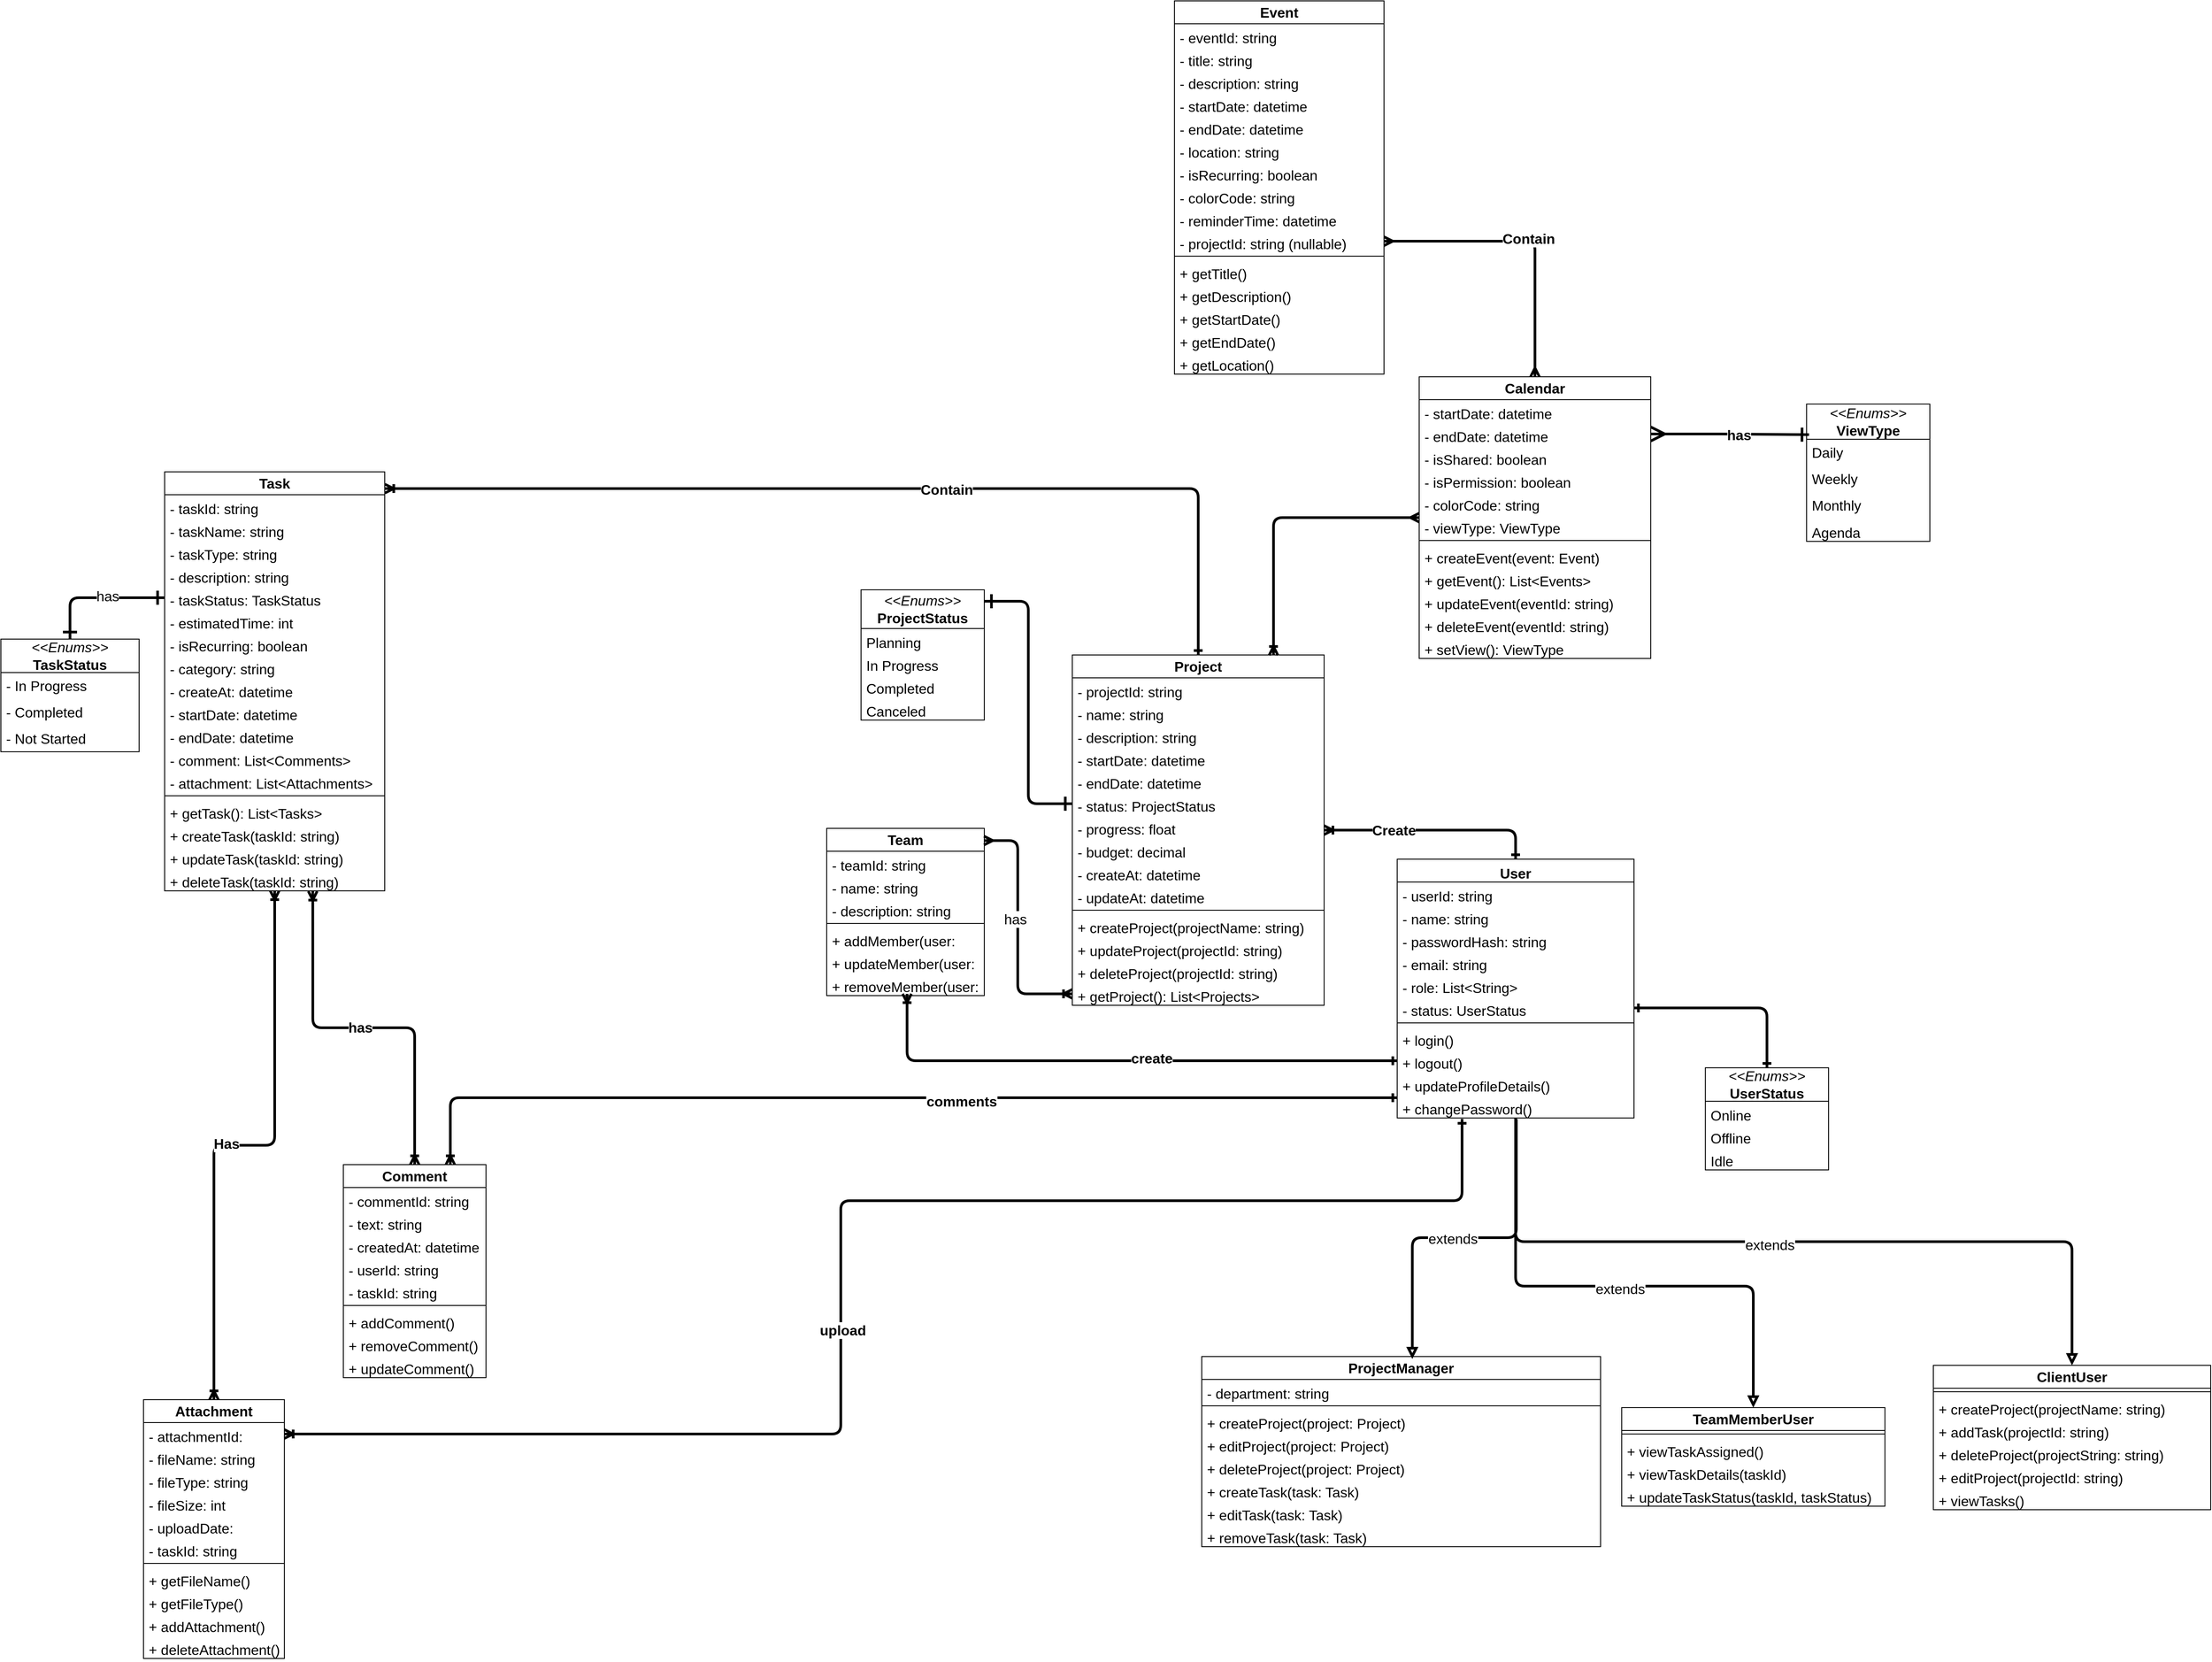 <mxfile pages="3">
    <diagram id="LX1SHvKFr02mle4p7zjz" name="Class Diagram">
        <mxGraphModel dx="1660" dy="1082" grid="0" gridSize="10" guides="1" tooltips="1" connect="1" arrows="1" fold="1" page="0" pageScale="1" pageWidth="850" pageHeight="1100" math="0" shadow="0">
            <root>
                <mxCell id="0"/>
                <mxCell id="1" parent="0"/>
                <mxCell id="jyYXgW9yrYf-rZAXUQ_S-23" style="shape=connector;rounded=1;orthogonalLoop=1;jettySize=auto;html=1;exitX=0.503;exitY=1.048;exitDx=0;exitDy=0;entryX=0.528;entryY=0.013;entryDx=0;entryDy=0;strokeColor=default;align=center;verticalAlign=middle;fontFamily=Helvetica;fontSize=11;fontColor=default;labelBackgroundColor=default;endArrow=block;strokeWidth=3;entryPerimeter=0;endFill=0;exitPerimeter=0;edgeStyle=orthogonalEdgeStyle;" parent="1" source="jyYXgW9yrYf-rZAXUQ_S-8" target="oY_cb-PAJYQnFQbFR_PX-1" edge="1">
                    <mxGeometry relative="1" as="geometry">
                        <mxPoint x="1540" y="1002" as="sourcePoint"/>
                        <mxPoint x="1359" y="1222" as="targetPoint"/>
                        <Array as="points">
                            <mxPoint x="1463" y="1129"/>
                            <mxPoint x="1345" y="1129"/>
                        </Array>
                    </mxGeometry>
                </mxCell>
                <mxCell id="jyYXgW9yrYf-rZAXUQ_S-27" value="&lt;font style=&quot;font-size: 16px;&quot;&gt;extends&lt;/font&gt;" style="edgeLabel;html=1;align=center;verticalAlign=middle;resizable=0;points=[];fontFamily=Helvetica;fontSize=11;fontColor=default;labelBackgroundColor=default;" parent="jyYXgW9yrYf-rZAXUQ_S-23" connectable="0" vertex="1">
                    <mxGeometry x="0.059" y="1" relative="1" as="geometry">
                        <mxPoint as="offset"/>
                    </mxGeometry>
                </mxCell>
                <mxCell id="jyYXgW9yrYf-rZAXUQ_S-25" style="shape=connector;rounded=1;orthogonalLoop=1;jettySize=auto;html=1;exitX=0.5;exitY=1;exitDx=0;exitDy=0;entryX=0.5;entryY=0;entryDx=0;entryDy=0;strokeColor=default;align=center;verticalAlign=middle;fontFamily=Helvetica;fontSize=11;fontColor=default;labelBackgroundColor=default;endArrow=block;strokeWidth=3;endFill=0;edgeStyle=orthogonalEdgeStyle;" parent="1" source="44fCseGr7HNjQifV41mB-3" target="jyYXgW9yrYf-rZAXUQ_S-2" edge="1">
                    <mxGeometry relative="1" as="geometry"/>
                </mxCell>
                <mxCell id="jyYXgW9yrYf-rZAXUQ_S-28" value="&lt;font style=&quot;font-size: 16px;&quot;&gt;extends&lt;/font&gt;" style="edgeLabel;html=1;align=center;verticalAlign=middle;resizable=0;points=[];fontFamily=Helvetica;fontSize=11;fontColor=default;labelBackgroundColor=default;" parent="jyYXgW9yrYf-rZAXUQ_S-25" connectable="0" vertex="1">
                    <mxGeometry x="-0.06" y="-3" relative="1" as="geometry">
                        <mxPoint as="offset"/>
                    </mxGeometry>
                </mxCell>
                <mxCell id="jyYXgW9yrYf-rZAXUQ_S-26" style="shape=connector;rounded=1;orthogonalLoop=1;jettySize=auto;html=1;exitX=0.5;exitY=1;exitDx=0;exitDy=0;entryX=0.5;entryY=0;entryDx=0;entryDy=0;strokeColor=default;align=center;verticalAlign=middle;fontFamily=Helvetica;fontSize=11;fontColor=default;labelBackgroundColor=default;endArrow=block;strokeWidth=3;endFill=0;edgeStyle=orthogonalEdgeStyle;" parent="1" source="44fCseGr7HNjQifV41mB-3" target="oY_cb-PAJYQnFQbFR_PX-5" edge="1">
                    <mxGeometry relative="1" as="geometry">
                        <Array as="points">
                            <mxPoint x="1463" y="1184"/>
                            <mxPoint x="1733" y="1184"/>
                        </Array>
                    </mxGeometry>
                </mxCell>
                <mxCell id="jyYXgW9yrYf-rZAXUQ_S-29" value="&lt;font style=&quot;font-size: 16px;&quot;&gt;extends&lt;/font&gt;" style="edgeLabel;html=1;align=center;verticalAlign=middle;resizable=0;points=[];fontFamily=Helvetica;fontSize=11;fontColor=default;labelBackgroundColor=default;" parent="jyYXgW9yrYf-rZAXUQ_S-26" connectable="0" vertex="1">
                    <mxGeometry x="0.031" y="-3" relative="1" as="geometry">
                        <mxPoint as="offset"/>
                    </mxGeometry>
                </mxCell>
                <mxCell id="44fCseGr7HNjQifV41mB-3" value="User" style="swimlane;fontStyle=1;align=center;verticalAlign=top;childLayout=stackLayout;horizontal=1;startSize=26;horizontalStack=0;resizeParent=1;resizeParentMax=0;resizeLast=0;collapsible=1;marginBottom=0;whiteSpace=wrap;html=1;fontSize=16;" parent="1" vertex="1">
                    <mxGeometry x="1328" y="699" width="269" height="294" as="geometry"/>
                </mxCell>
                <mxCell id="44fCseGr7HNjQifV41mB-4" value="- userId: string" style="text;strokeColor=none;fillColor=none;align=left;verticalAlign=top;spacingLeft=4;spacingRight=4;overflow=hidden;rotatable=0;points=[[0,0.5],[1,0.5]];portConstraint=eastwest;whiteSpace=wrap;html=1;fontSize=16;" parent="44fCseGr7HNjQifV41mB-3" vertex="1">
                    <mxGeometry y="26" width="269" height="26" as="geometry"/>
                </mxCell>
                <mxCell id="44fCseGr7HNjQifV41mB-5" value="- name: string&lt;div&gt;&lt;br&gt;&lt;/div&gt;" style="text;strokeColor=none;fillColor=none;align=left;verticalAlign=top;spacingLeft=4;spacingRight=4;overflow=hidden;rotatable=0;points=[[0,0.5],[1,0.5]];portConstraint=eastwest;whiteSpace=wrap;html=1;fontSize=16;" parent="44fCseGr7HNjQifV41mB-3" vertex="1">
                    <mxGeometry y="52" width="269" height="26" as="geometry"/>
                </mxCell>
                <mxCell id="44fCseGr7HNjQifV41mB-6" value="- passwordHash: string" style="text;strokeColor=none;fillColor=none;align=left;verticalAlign=top;spacingLeft=4;spacingRight=4;overflow=hidden;rotatable=0;points=[[0,0.5],[1,0.5]];portConstraint=eastwest;whiteSpace=wrap;html=1;fontSize=16;" parent="44fCseGr7HNjQifV41mB-3" vertex="1">
                    <mxGeometry y="78" width="269" height="26" as="geometry"/>
                </mxCell>
                <mxCell id="44fCseGr7HNjQifV41mB-7" value="- email: string" style="text;strokeColor=none;fillColor=none;align=left;verticalAlign=top;spacingLeft=4;spacingRight=4;overflow=hidden;rotatable=0;points=[[0,0.5],[1,0.5]];portConstraint=eastwest;whiteSpace=wrap;html=1;fontSize=16;" parent="44fCseGr7HNjQifV41mB-3" vertex="1">
                    <mxGeometry y="104" width="269" height="26" as="geometry"/>
                </mxCell>
                <mxCell id="jyYXgW9yrYf-rZAXUQ_S-1" value="- role: List&amp;lt;String&amp;gt;" style="text;strokeColor=none;fillColor=none;align=left;verticalAlign=top;spacingLeft=4;spacingRight=4;overflow=hidden;rotatable=0;points=[[0,0.5],[1,0.5]];portConstraint=eastwest;whiteSpace=wrap;html=1;fontSize=16;" parent="44fCseGr7HNjQifV41mB-3" vertex="1">
                    <mxGeometry y="130" width="269" height="26" as="geometry"/>
                </mxCell>
                <mxCell id="44fCseGr7HNjQifV41mB-8" value="- status: UserStatus" style="text;strokeColor=none;fillColor=none;align=left;verticalAlign=top;spacingLeft=4;spacingRight=4;overflow=hidden;rotatable=0;points=[[0,0.5],[1,0.5]];portConstraint=eastwest;whiteSpace=wrap;html=1;fontSize=16;" parent="44fCseGr7HNjQifV41mB-3" vertex="1">
                    <mxGeometry y="156" width="269" height="26" as="geometry"/>
                </mxCell>
                <mxCell id="EGotV0f6ZkKKSIbF34np-1" value="" style="line;strokeWidth=1;fillColor=none;align=left;verticalAlign=middle;spacingTop=-1;spacingLeft=3;spacingRight=3;rotatable=0;labelPosition=right;points=[];portConstraint=eastwest;strokeColor=inherit;fontSize=16;" parent="44fCseGr7HNjQifV41mB-3" vertex="1">
                    <mxGeometry y="182" width="269" height="8" as="geometry"/>
                </mxCell>
                <mxCell id="EGotV0f6ZkKKSIbF34np-3" value="+ login()" style="text;strokeColor=none;fillColor=none;align=left;verticalAlign=top;spacingLeft=4;spacingRight=4;overflow=hidden;rotatable=0;points=[[0,0.5],[1,0.5]];portConstraint=eastwest;whiteSpace=wrap;html=1;fontSize=16;" parent="44fCseGr7HNjQifV41mB-3" vertex="1">
                    <mxGeometry y="190" width="269" height="26" as="geometry"/>
                </mxCell>
                <mxCell id="EGotV0f6ZkKKSIbF34np-2" value="+ logout()" style="text;strokeColor=none;fillColor=none;align=left;verticalAlign=top;spacingLeft=4;spacingRight=4;overflow=hidden;rotatable=0;points=[[0,0.5],[1,0.5]];portConstraint=eastwest;whiteSpace=wrap;html=1;fontSize=16;" parent="44fCseGr7HNjQifV41mB-3" vertex="1">
                    <mxGeometry y="216" width="269" height="26" as="geometry"/>
                </mxCell>
                <mxCell id="jyYXgW9yrYf-rZAXUQ_S-7" value="+ updateProfileDetails()" style="text;strokeColor=none;fillColor=none;align=left;verticalAlign=top;spacingLeft=4;spacingRight=4;overflow=hidden;rotatable=0;points=[[0,0.5],[1,0.5]];portConstraint=eastwest;whiteSpace=wrap;html=1;fontSize=16;" parent="44fCseGr7HNjQifV41mB-3" vertex="1">
                    <mxGeometry y="242" width="269" height="26" as="geometry"/>
                </mxCell>
                <mxCell id="jyYXgW9yrYf-rZAXUQ_S-8" value="+ changePassword()" style="text;strokeColor=none;fillColor=none;align=left;verticalAlign=top;spacingLeft=4;spacingRight=4;overflow=hidden;rotatable=0;points=[[0,0.5],[1,0.5]];portConstraint=eastwest;whiteSpace=wrap;html=1;fontSize=16;" parent="44fCseGr7HNjQifV41mB-3" vertex="1">
                    <mxGeometry y="268" width="269" height="26" as="geometry"/>
                </mxCell>
                <mxCell id="44fCseGr7HNjQifV41mB-9" value="&lt;i&gt;&amp;lt;&amp;lt;Enums&amp;gt;&amp;gt;&lt;/i&gt;&lt;div&gt;&lt;b&gt;UserStatus&lt;/b&gt;&lt;/div&gt;" style="swimlane;fontStyle=0;childLayout=stackLayout;horizontal=1;startSize=38;fillColor=none;horizontalStack=0;resizeParent=1;resizeParentMax=0;resizeLast=0;collapsible=1;marginBottom=0;whiteSpace=wrap;html=1;fontSize=16;" parent="1" vertex="1">
                    <mxGeometry x="1678" y="936" width="140" height="116" as="geometry"/>
                </mxCell>
                <mxCell id="44fCseGr7HNjQifV41mB-10" value="Online" style="text;strokeColor=none;fillColor=none;align=left;verticalAlign=top;spacingLeft=4;spacingRight=4;overflow=hidden;rotatable=0;points=[[0,0.5],[1,0.5]];portConstraint=eastwest;whiteSpace=wrap;html=1;fontSize=16;" parent="44fCseGr7HNjQifV41mB-9" vertex="1">
                    <mxGeometry y="38" width="140" height="26" as="geometry"/>
                </mxCell>
                <mxCell id="44fCseGr7HNjQifV41mB-11" value="Offline" style="text;strokeColor=none;fillColor=none;align=left;verticalAlign=top;spacingLeft=4;spacingRight=4;overflow=hidden;rotatable=0;points=[[0,0.5],[1,0.5]];portConstraint=eastwest;whiteSpace=wrap;html=1;fontSize=16;" parent="44fCseGr7HNjQifV41mB-9" vertex="1">
                    <mxGeometry y="64" width="140" height="26" as="geometry"/>
                </mxCell>
                <mxCell id="44fCseGr7HNjQifV41mB-12" value="Idle" style="text;strokeColor=none;fillColor=none;align=left;verticalAlign=top;spacingLeft=4;spacingRight=4;overflow=hidden;rotatable=0;points=[[0,0.5],[1,0.5]];portConstraint=eastwest;whiteSpace=wrap;html=1;fontSize=16;" parent="44fCseGr7HNjQifV41mB-9" vertex="1">
                    <mxGeometry y="90" width="140" height="26" as="geometry"/>
                </mxCell>
                <mxCell id="tfwmbgZXSzz7L7VxmcHs-34" value="" style="edgeStyle=orthogonalEdgeStyle;shape=connector;curved=0;rounded=1;html=1;strokeColor=default;strokeWidth=3;align=center;verticalAlign=middle;fontFamily=Helvetica;fontSize=11;fontColor=default;labelBackgroundColor=default;startArrow=ERoneToMany;startFill=0;endArrow=ERoneToMany;endFill=0;entryX=0.5;entryY=0;entryDx=0;entryDy=0;" parent="1" source="44fCseGr7HNjQifV41mB-15" target="44fCseGr7HNjQifV41mB-82" edge="1">
                    <mxGeometry relative="1" as="geometry"/>
                </mxCell>
                <mxCell id="tfwmbgZXSzz7L7VxmcHs-37" value="&lt;b&gt;&lt;font style=&quot;font-size: 16px;&quot;&gt;Has&lt;/font&gt;&lt;/b&gt;" style="edgeLabel;html=1;align=center;verticalAlign=middle;resizable=0;points=[];fontFamily=Helvetica;fontSize=11;fontColor=default;labelBackgroundColor=default;" parent="tfwmbgZXSzz7L7VxmcHs-34" vertex="1" connectable="0">
                    <mxGeometry x="0.064" y="-2" relative="1" as="geometry">
                        <mxPoint as="offset"/>
                    </mxGeometry>
                </mxCell>
                <mxCell id="44fCseGr7HNjQifV41mB-15" value="Task" style="swimlane;fontStyle=1;childLayout=stackLayout;horizontal=1;startSize=26;fillColor=none;horizontalStack=0;resizeParent=1;resizeParentMax=0;resizeLast=0;collapsible=1;marginBottom=0;whiteSpace=wrap;html=1;fontSize=16;" parent="1" vertex="1">
                    <mxGeometry x="-72" y="259" width="250" height="476" as="geometry"/>
                </mxCell>
                <mxCell id="44fCseGr7HNjQifV41mB-16" value="- taskId: string" style="text;strokeColor=none;fillColor=none;align=left;verticalAlign=top;spacingLeft=4;spacingRight=4;overflow=hidden;rotatable=0;points=[[0,0.5],[1,0.5]];portConstraint=eastwest;whiteSpace=wrap;html=1;fontSize=16;" parent="44fCseGr7HNjQifV41mB-15" vertex="1">
                    <mxGeometry y="26" width="250" height="26" as="geometry"/>
                </mxCell>
                <mxCell id="44fCseGr7HNjQifV41mB-17" value="- taskName: string" style="text;strokeColor=none;fillColor=none;align=left;verticalAlign=top;spacingLeft=4;spacingRight=4;overflow=hidden;rotatable=0;points=[[0,0.5],[1,0.5]];portConstraint=eastwest;whiteSpace=wrap;html=1;fontSize=16;" parent="44fCseGr7HNjQifV41mB-15" vertex="1">
                    <mxGeometry y="52" width="250" height="26" as="geometry"/>
                </mxCell>
                <mxCell id="44fCseGr7HNjQifV41mB-18" value="- taskType: string" style="text;strokeColor=none;fillColor=none;align=left;verticalAlign=top;spacingLeft=4;spacingRight=4;overflow=hidden;rotatable=0;points=[[0,0.5],[1,0.5]];portConstraint=eastwest;whiteSpace=wrap;html=1;fontSize=16;" parent="44fCseGr7HNjQifV41mB-15" vertex="1">
                    <mxGeometry y="78" width="250" height="26" as="geometry"/>
                </mxCell>
                <mxCell id="44fCseGr7HNjQifV41mB-19" value="- description: string" style="text;strokeColor=none;fillColor=none;align=left;verticalAlign=top;spacingLeft=4;spacingRight=4;overflow=hidden;rotatable=0;points=[[0,0.5],[1,0.5]];portConstraint=eastwest;whiteSpace=wrap;html=1;fontSize=16;" parent="44fCseGr7HNjQifV41mB-15" vertex="1">
                    <mxGeometry y="104" width="250" height="26" as="geometry"/>
                </mxCell>
                <mxCell id="44fCseGr7HNjQifV41mB-20" value="- taskStatus: TaskStatus" style="text;strokeColor=none;fillColor=none;align=left;verticalAlign=top;spacingLeft=4;spacingRight=4;overflow=hidden;rotatable=0;points=[[0,0.5],[1,0.5]];portConstraint=eastwest;whiteSpace=wrap;html=1;fontSize=16;" parent="44fCseGr7HNjQifV41mB-15" vertex="1">
                    <mxGeometry y="130" width="250" height="26" as="geometry"/>
                </mxCell>
                <mxCell id="44fCseGr7HNjQifV41mB-21" value="- estimatedTime: int" style="text;strokeColor=none;fillColor=none;align=left;verticalAlign=top;spacingLeft=4;spacingRight=4;overflow=hidden;rotatable=0;points=[[0,0.5],[1,0.5]];portConstraint=eastwest;whiteSpace=wrap;html=1;fontSize=16;" parent="44fCseGr7HNjQifV41mB-15" vertex="1">
                    <mxGeometry y="156" width="250" height="26" as="geometry"/>
                </mxCell>
                <mxCell id="44fCseGr7HNjQifV41mB-23" value="- isRecurring: boolean" style="text;strokeColor=none;fillColor=none;align=left;verticalAlign=top;spacingLeft=4;spacingRight=4;overflow=hidden;rotatable=0;points=[[0,0.5],[1,0.5]];portConstraint=eastwest;whiteSpace=wrap;html=1;fontSize=16;" parent="44fCseGr7HNjQifV41mB-15" vertex="1">
                    <mxGeometry y="182" width="250" height="26" as="geometry"/>
                </mxCell>
                <mxCell id="44fCseGr7HNjQifV41mB-25" value="- category: string" style="text;strokeColor=none;fillColor=none;align=left;verticalAlign=top;spacingLeft=4;spacingRight=4;overflow=hidden;rotatable=0;points=[[0,0.5],[1,0.5]];portConstraint=eastwest;whiteSpace=wrap;html=1;fontSize=16;" parent="44fCseGr7HNjQifV41mB-15" vertex="1">
                    <mxGeometry y="208" width="250" height="26" as="geometry"/>
                </mxCell>
                <mxCell id="44fCseGr7HNjQifV41mB-26" value="- createAt: datetime" style="text;strokeColor=none;fillColor=none;align=left;verticalAlign=top;spacingLeft=4;spacingRight=4;overflow=hidden;rotatable=0;points=[[0,0.5],[1,0.5]];portConstraint=eastwest;whiteSpace=wrap;html=1;fontSize=16;" parent="44fCseGr7HNjQifV41mB-15" vertex="1">
                    <mxGeometry y="234" width="250" height="26" as="geometry"/>
                </mxCell>
                <mxCell id="44fCseGr7HNjQifV41mB-27" value="- startDate: datetime" style="text;strokeColor=none;fillColor=none;align=left;verticalAlign=top;spacingLeft=4;spacingRight=4;overflow=hidden;rotatable=0;points=[[0,0.5],[1,0.5]];portConstraint=eastwest;whiteSpace=wrap;html=1;fontSize=16;" parent="44fCseGr7HNjQifV41mB-15" vertex="1">
                    <mxGeometry y="260" width="250" height="26" as="geometry"/>
                </mxCell>
                <mxCell id="44fCseGr7HNjQifV41mB-28" value="- endDate: datetime" style="text;strokeColor=none;fillColor=none;align=left;verticalAlign=top;spacingLeft=4;spacingRight=4;overflow=hidden;rotatable=0;points=[[0,0.5],[1,0.5]];portConstraint=eastwest;whiteSpace=wrap;html=1;fontSize=16;" parent="44fCseGr7HNjQifV41mB-15" vertex="1">
                    <mxGeometry y="286" width="250" height="26" as="geometry"/>
                </mxCell>
                <mxCell id="44fCseGr7HNjQifV41mB-29" value="- comment: List&amp;lt;Comments&amp;gt;" style="text;strokeColor=none;fillColor=none;align=left;verticalAlign=top;spacingLeft=4;spacingRight=4;overflow=hidden;rotatable=0;points=[[0,0.5],[1,0.5]];portConstraint=eastwest;whiteSpace=wrap;html=1;fontSize=16;" parent="44fCseGr7HNjQifV41mB-15" vertex="1">
                    <mxGeometry y="312" width="250" height="26" as="geometry"/>
                </mxCell>
                <mxCell id="tfwmbgZXSzz7L7VxmcHs-30" value="- attachment: List&amp;lt;Attachments&amp;gt;" style="text;strokeColor=none;fillColor=none;align=left;verticalAlign=top;spacingLeft=4;spacingRight=4;overflow=hidden;rotatable=0;points=[[0,0.5],[1,0.5]];portConstraint=eastwest;whiteSpace=wrap;html=1;fontSize=16;" parent="44fCseGr7HNjQifV41mB-15" vertex="1">
                    <mxGeometry y="338" width="250" height="26" as="geometry"/>
                </mxCell>
                <mxCell id="tfwmbgZXSzz7L7VxmcHs-24" value="" style="line;strokeWidth=1;fillColor=none;align=left;verticalAlign=middle;spacingTop=-1;spacingLeft=3;spacingRight=3;rotatable=0;labelPosition=right;points=[];portConstraint=eastwest;strokeColor=inherit;fontFamily=Helvetica;fontSize=11;fontColor=default;labelBackgroundColor=default;" parent="44fCseGr7HNjQifV41mB-15" vertex="1">
                    <mxGeometry y="364" width="250" height="8" as="geometry"/>
                </mxCell>
                <mxCell id="tfwmbgZXSzz7L7VxmcHs-25" value="+ getTask(): List&amp;lt;Tasks&amp;gt;" style="text;strokeColor=none;fillColor=none;align=left;verticalAlign=top;spacingLeft=4;spacingRight=4;overflow=hidden;rotatable=0;points=[[0,0.5],[1,0.5]];portConstraint=eastwest;whiteSpace=wrap;html=1;fontSize=16;" parent="44fCseGr7HNjQifV41mB-15" vertex="1">
                    <mxGeometry y="372" width="250" height="26" as="geometry"/>
                </mxCell>
                <mxCell id="tfwmbgZXSzz7L7VxmcHs-26" value="+ createTask(taskId: string)" style="text;strokeColor=none;fillColor=none;align=left;verticalAlign=top;spacingLeft=4;spacingRight=4;overflow=hidden;rotatable=0;points=[[0,0.5],[1,0.5]];portConstraint=eastwest;whiteSpace=wrap;html=1;fontSize=16;" parent="44fCseGr7HNjQifV41mB-15" vertex="1">
                    <mxGeometry y="398" width="250" height="26" as="geometry"/>
                </mxCell>
                <mxCell id="tfwmbgZXSzz7L7VxmcHs-27" value="+ updateTask(taskId: string)" style="text;strokeColor=none;fillColor=none;align=left;verticalAlign=top;spacingLeft=4;spacingRight=4;overflow=hidden;rotatable=0;points=[[0,0.5],[1,0.5]];portConstraint=eastwest;whiteSpace=wrap;html=1;fontSize=16;" parent="44fCseGr7HNjQifV41mB-15" vertex="1">
                    <mxGeometry y="424" width="250" height="26" as="geometry"/>
                </mxCell>
                <mxCell id="tfwmbgZXSzz7L7VxmcHs-28" value="+ deleteTask(taskId: string)" style="text;strokeColor=none;fillColor=none;align=left;verticalAlign=top;spacingLeft=4;spacingRight=4;overflow=hidden;rotatable=0;points=[[0,0.5],[1,0.5]];portConstraint=eastwest;whiteSpace=wrap;html=1;fontSize=16;" parent="44fCseGr7HNjQifV41mB-15" vertex="1">
                    <mxGeometry y="450" width="250" height="26" as="geometry"/>
                </mxCell>
                <mxCell id="44fCseGr7HNjQifV41mB-32" value="&lt;div&gt;&lt;i style=&quot;font-weight: normal;&quot;&gt;&amp;lt;&amp;lt;Enums&amp;gt;&amp;gt;&lt;/i&gt;&lt;/div&gt;TaskStatus" style="swimlane;fontStyle=1;childLayout=stackLayout;horizontal=1;startSize=38;horizontalStack=0;resizeParent=1;resizeParentMax=0;resizeLast=0;collapsible=1;marginBottom=0;whiteSpace=wrap;html=1;fontSize=16;" parent="1" vertex="1">
                    <mxGeometry x="-258" y="449" width="157" height="128" as="geometry"/>
                </mxCell>
                <mxCell id="44fCseGr7HNjQifV41mB-34" value="- In Progress" style="text;strokeColor=none;fillColor=none;align=left;verticalAlign=middle;spacingLeft=4;spacingRight=4;overflow=hidden;points=[[0,0.5],[1,0.5]];portConstraint=eastwest;rotatable=0;whiteSpace=wrap;html=1;fontSize=16;" parent="44fCseGr7HNjQifV41mB-32" vertex="1">
                    <mxGeometry y="38" width="157" height="30" as="geometry"/>
                </mxCell>
                <mxCell id="44fCseGr7HNjQifV41mB-35" value="- Completed" style="text;strokeColor=none;fillColor=none;align=left;verticalAlign=middle;spacingLeft=4;spacingRight=4;overflow=hidden;points=[[0,0.5],[1,0.5]];portConstraint=eastwest;rotatable=0;whiteSpace=wrap;html=1;fontSize=16;" parent="44fCseGr7HNjQifV41mB-32" vertex="1">
                    <mxGeometry y="68" width="157" height="30" as="geometry"/>
                </mxCell>
                <mxCell id="44fCseGr7HNjQifV41mB-33" value="- Not Started" style="text;strokeColor=none;fillColor=none;align=left;verticalAlign=middle;spacingLeft=4;spacingRight=4;overflow=hidden;points=[[0,0.5],[1,0.5]];portConstraint=eastwest;rotatable=0;whiteSpace=wrap;html=1;fontSize=16;" parent="44fCseGr7HNjQifV41mB-32" vertex="1">
                    <mxGeometry y="98" width="157" height="30" as="geometry"/>
                </mxCell>
                <mxCell id="44fCseGr7HNjQifV41mB-36" style="edgeStyle=orthogonalEdgeStyle;rounded=1;orthogonalLoop=1;jettySize=auto;html=1;entryX=0.5;entryY=0;entryDx=0;entryDy=0;endArrow=ERone;endFill=0;startArrow=ERone;startFill=0;fontSize=16;curved=0;strokeWidth=3;strokeColor=default;align=center;verticalAlign=middle;fontFamily=Helvetica;fontColor=default;labelBackgroundColor=default;startSize=12;endSize=12;" parent="1" source="44fCseGr7HNjQifV41mB-20" target="44fCseGr7HNjQifV41mB-32" edge="1">
                    <mxGeometry relative="1" as="geometry"/>
                </mxCell>
                <mxCell id="44fCseGr7HNjQifV41mB-37" value="has" style="edgeLabel;html=1;align=center;verticalAlign=middle;resizable=0;points=[];fontSize=16;rounded=1;strokeColor=default;strokeWidth=3;fontFamily=Helvetica;fontColor=default;labelBackgroundColor=default;" parent="44fCseGr7HNjQifV41mB-36" connectable="0" vertex="1">
                    <mxGeometry x="-0.155" y="-2" relative="1" as="geometry">
                        <mxPoint as="offset"/>
                    </mxGeometry>
                </mxCell>
                <mxCell id="tfwmbgZXSzz7L7VxmcHs-31" value="" style="edgeStyle=orthogonalEdgeStyle;shape=connector;curved=0;rounded=1;html=1;strokeColor=default;strokeWidth=3;align=center;verticalAlign=middle;fontFamily=Helvetica;fontSize=11;fontColor=default;labelBackgroundColor=default;startArrow=ERmany;startFill=0;endArrow=ERmany;endFill=0;" parent="1" source="44fCseGr7HNjQifV41mB-40" target="44fCseGr7HNjQifV41mB-99" edge="1">
                    <mxGeometry relative="1" as="geometry"/>
                </mxCell>
                <mxCell id="tfwmbgZXSzz7L7VxmcHs-32" value="&lt;font style=&quot;font-size: 16px;&quot;&gt;&lt;b&gt;Contain&lt;/b&gt;&lt;/font&gt;" style="edgeLabel;html=1;align=center;verticalAlign=middle;resizable=0;points=[];fontFamily=Helvetica;fontSize=11;fontColor=default;labelBackgroundColor=default;" parent="tfwmbgZXSzz7L7VxmcHs-31" vertex="1" connectable="0">
                    <mxGeometry x="-0.007" y="-3" relative="1" as="geometry">
                        <mxPoint as="offset"/>
                    </mxGeometry>
                </mxCell>
                <mxCell id="44fCseGr7HNjQifV41mB-40" value="Calendar" style="swimlane;fontStyle=1;childLayout=stackLayout;horizontal=1;startSize=26;fillColor=none;horizontalStack=0;resizeParent=1;resizeParentMax=0;resizeLast=0;collapsible=1;marginBottom=0;whiteSpace=wrap;html=1;fontSize=16;" parent="1" vertex="1">
                    <mxGeometry x="1353" y="151" width="263" height="320" as="geometry"/>
                </mxCell>
                <mxCell id="44fCseGr7HNjQifV41mB-41" value="&lt;span style=&quot;white-space-collapse: preserve;&quot;&gt;- startDate: datetime&lt;/span&gt;" style="text;strokeColor=none;fillColor=none;align=left;verticalAlign=top;spacingLeft=4;spacingRight=4;overflow=hidden;rotatable=0;points=[[0,0.5],[1,0.5]];portConstraint=eastwest;whiteSpace=wrap;html=1;fontSize=16;" parent="44fCseGr7HNjQifV41mB-40" vertex="1">
                    <mxGeometry y="26" width="263" height="26" as="geometry"/>
                </mxCell>
                <mxCell id="44fCseGr7HNjQifV41mB-42" value="- endDate: datetime" style="text;strokeColor=none;fillColor=none;align=left;verticalAlign=top;spacingLeft=4;spacingRight=4;overflow=hidden;rotatable=0;points=[[0,0.5],[1,0.5]];portConstraint=eastwest;whiteSpace=wrap;html=1;fontSize=16;" parent="44fCseGr7HNjQifV41mB-40" vertex="1">
                    <mxGeometry y="52" width="263" height="26" as="geometry"/>
                </mxCell>
                <mxCell id="44fCseGr7HNjQifV41mB-43" value="- isShared: boolean" style="text;strokeColor=none;fillColor=none;align=left;verticalAlign=top;spacingLeft=4;spacingRight=4;overflow=hidden;rotatable=0;points=[[0,0.5],[1,0.5]];portConstraint=eastwest;whiteSpace=wrap;html=1;fontSize=16;" parent="44fCseGr7HNjQifV41mB-40" vertex="1">
                    <mxGeometry y="78" width="263" height="26" as="geometry"/>
                </mxCell>
                <mxCell id="44fCseGr7HNjQifV41mB-44" value="- isPermission: boolean" style="text;strokeColor=none;fillColor=none;align=left;verticalAlign=top;spacingLeft=4;spacingRight=4;overflow=hidden;rotatable=0;points=[[0,0.5],[1,0.5]];portConstraint=eastwest;whiteSpace=wrap;html=1;fontSize=16;" parent="44fCseGr7HNjQifV41mB-40" vertex="1">
                    <mxGeometry y="104" width="263" height="26" as="geometry"/>
                </mxCell>
                <mxCell id="44fCseGr7HNjQifV41mB-45" value="- colorCode: string" style="text;strokeColor=none;fillColor=none;align=left;verticalAlign=top;spacingLeft=4;spacingRight=4;overflow=hidden;rotatable=0;points=[[0,0.5],[1,0.5]];portConstraint=eastwest;whiteSpace=wrap;html=1;fontSize=16;" parent="44fCseGr7HNjQifV41mB-40" vertex="1">
                    <mxGeometry y="130" width="263" height="26" as="geometry"/>
                </mxCell>
                <mxCell id="tfwmbgZXSzz7L7VxmcHs-1" value="- viewType: ViewType" style="text;strokeColor=none;fillColor=none;align=left;verticalAlign=top;spacingLeft=4;spacingRight=4;overflow=hidden;rotatable=0;points=[[0,0.5],[1,0.5]];portConstraint=eastwest;whiteSpace=wrap;html=1;fontSize=16;" parent="44fCseGr7HNjQifV41mB-40" vertex="1">
                    <mxGeometry y="156" width="263" height="26" as="geometry"/>
                </mxCell>
                <mxCell id="tfwmbgZXSzz7L7VxmcHs-3" value="" style="line;strokeWidth=1;fillColor=none;align=left;verticalAlign=middle;spacingTop=-1;spacingLeft=3;spacingRight=3;rotatable=0;labelPosition=right;points=[];portConstraint=eastwest;strokeColor=inherit;fontFamily=Helvetica;fontSize=11;fontColor=default;labelBackgroundColor=default;" parent="44fCseGr7HNjQifV41mB-40" vertex="1">
                    <mxGeometry y="182" width="263" height="8" as="geometry"/>
                </mxCell>
                <mxCell id="tfwmbgZXSzz7L7VxmcHs-7" value="+ createEvent(event: Event)" style="text;strokeColor=none;fillColor=none;align=left;verticalAlign=top;spacingLeft=4;spacingRight=4;overflow=hidden;rotatable=0;points=[[0,0.5],[1,0.5]];portConstraint=eastwest;whiteSpace=wrap;html=1;fontSize=16;" parent="44fCseGr7HNjQifV41mB-40" vertex="1">
                    <mxGeometry y="190" width="263" height="26" as="geometry"/>
                </mxCell>
                <mxCell id="tfwmbgZXSzz7L7VxmcHs-8" value="+ getEvent(): List&amp;lt;Events&amp;gt;" style="text;strokeColor=none;fillColor=none;align=left;verticalAlign=top;spacingLeft=4;spacingRight=4;overflow=hidden;rotatable=0;points=[[0,0.5],[1,0.5]];portConstraint=eastwest;whiteSpace=wrap;html=1;fontSize=16;" parent="44fCseGr7HNjQifV41mB-40" vertex="1">
                    <mxGeometry y="216" width="263" height="26" as="geometry"/>
                </mxCell>
                <mxCell id="tfwmbgZXSzz7L7VxmcHs-9" value="+ updateEvent(eventId: string)" style="text;strokeColor=none;fillColor=none;align=left;verticalAlign=top;spacingLeft=4;spacingRight=4;overflow=hidden;rotatable=0;points=[[0,0.5],[1,0.5]];portConstraint=eastwest;whiteSpace=wrap;html=1;fontSize=16;" parent="44fCseGr7HNjQifV41mB-40" vertex="1">
                    <mxGeometry y="242" width="263" height="26" as="geometry"/>
                </mxCell>
                <mxCell id="tfwmbgZXSzz7L7VxmcHs-11" value="+ deleteEvent(eventId: string)" style="text;strokeColor=none;fillColor=none;align=left;verticalAlign=top;spacingLeft=4;spacingRight=4;overflow=hidden;rotatable=0;points=[[0,0.5],[1,0.5]];portConstraint=eastwest;whiteSpace=wrap;html=1;fontSize=16;" parent="44fCseGr7HNjQifV41mB-40" vertex="1">
                    <mxGeometry y="268" width="263" height="26" as="geometry"/>
                </mxCell>
                <mxCell id="tfwmbgZXSzz7L7VxmcHs-10" value="+ setView():&amp;nbsp;&lt;span style=&quot;color: rgb(0, 0, 0);&quot;&gt;ViewType&lt;/span&gt;" style="text;strokeColor=none;fillColor=none;align=left;verticalAlign=top;spacingLeft=4;spacingRight=4;overflow=hidden;rotatable=0;points=[[0,0.5],[1,0.5]];portConstraint=eastwest;whiteSpace=wrap;html=1;fontSize=16;" parent="44fCseGr7HNjQifV41mB-40" vertex="1">
                    <mxGeometry y="294" width="263" height="26" as="geometry"/>
                </mxCell>
                <mxCell id="44fCseGr7HNjQifV41mB-47" value="&lt;div&gt;&lt;i&gt;&amp;lt;&amp;lt;Enums&amp;gt;&amp;gt;&lt;/i&gt;&lt;/div&gt;&lt;b&gt;ViewType&lt;/b&gt;" style="swimlane;fontStyle=0;childLayout=stackLayout;horizontal=1;startSize=40;horizontalStack=0;resizeParent=1;resizeParentMax=0;resizeLast=0;collapsible=1;marginBottom=0;whiteSpace=wrap;html=1;fontSize=16;" parent="1" vertex="1">
                    <mxGeometry x="1793" y="182" width="140" height="156" as="geometry"/>
                </mxCell>
                <mxCell id="44fCseGr7HNjQifV41mB-48" value="Daily" style="text;strokeColor=none;fillColor=none;align=left;verticalAlign=middle;spacingLeft=4;spacingRight=4;overflow=hidden;points=[[0,0.5],[1,0.5]];portConstraint=eastwest;rotatable=0;whiteSpace=wrap;html=1;fontSize=16;" parent="44fCseGr7HNjQifV41mB-47" vertex="1">
                    <mxGeometry y="40" width="140" height="30" as="geometry"/>
                </mxCell>
                <mxCell id="44fCseGr7HNjQifV41mB-49" value="Weekly" style="text;strokeColor=none;fillColor=none;align=left;verticalAlign=middle;spacingLeft=4;spacingRight=4;overflow=hidden;points=[[0,0.5],[1,0.5]];portConstraint=eastwest;rotatable=0;whiteSpace=wrap;html=1;fontSize=16;" parent="44fCseGr7HNjQifV41mB-47" vertex="1">
                    <mxGeometry y="70" width="140" height="30" as="geometry"/>
                </mxCell>
                <mxCell id="44fCseGr7HNjQifV41mB-50" value="Monthly" style="text;strokeColor=none;fillColor=none;align=left;verticalAlign=middle;spacingLeft=4;spacingRight=4;overflow=hidden;points=[[0,0.5],[1,0.5]];portConstraint=eastwest;rotatable=0;whiteSpace=wrap;html=1;fontSize=16;" parent="44fCseGr7HNjQifV41mB-47" vertex="1">
                    <mxGeometry y="100" width="140" height="30" as="geometry"/>
                </mxCell>
                <mxCell id="44fCseGr7HNjQifV41mB-51" value="Agenda" style="text;strokeColor=none;fillColor=none;align=left;verticalAlign=top;spacingLeft=4;spacingRight=4;overflow=hidden;rotatable=0;points=[[0,0.5],[1,0.5]];portConstraint=eastwest;whiteSpace=wrap;html=1;fontSize=16;" parent="44fCseGr7HNjQifV41mB-47" vertex="1">
                    <mxGeometry y="130" width="140" height="26" as="geometry"/>
                </mxCell>
                <mxCell id="44fCseGr7HNjQifV41mB-52" style="edgeStyle=orthogonalEdgeStyle;rounded=1;orthogonalLoop=1;jettySize=auto;html=1;entryX=0.02;entryY=0.223;entryDx=0;entryDy=0;endArrow=ERone;endFill=0;startArrow=ERmany;startFill=0;fontSize=16;strokeColor=default;strokeWidth=3;align=center;verticalAlign=middle;fontFamily=Helvetica;fontColor=default;labelBackgroundColor=default;startSize=12;endSize=12;curved=0;entryPerimeter=0;" parent="1" source="44fCseGr7HNjQifV41mB-42" target="44fCseGr7HNjQifV41mB-47" edge="1">
                    <mxGeometry relative="1" as="geometry"/>
                </mxCell>
                <mxCell id="44fCseGr7HNjQifV41mB-53" value="has" style="edgeLabel;html=1;align=center;verticalAlign=middle;resizable=0;points=[];fontSize=16;rounded=1;strokeColor=default;strokeWidth=3;fontFamily=Helvetica;fontColor=default;labelBackgroundColor=default;fontStyle=1" parent="44fCseGr7HNjQifV41mB-52" connectable="0" vertex="1">
                    <mxGeometry x="0.119" relative="1" as="geometry">
                        <mxPoint as="offset"/>
                    </mxGeometry>
                </mxCell>
                <mxCell id="FyzwpTCqREb-nbYcOMOM-11" style="edgeStyle=orthogonalEdgeStyle;shape=connector;curved=0;rounded=1;html=1;entryX=0.5;entryY=0;entryDx=0;entryDy=0;strokeColor=default;strokeWidth=3;align=center;verticalAlign=middle;fontFamily=Helvetica;fontSize=11;fontColor=default;labelBackgroundColor=default;startArrow=ERoneToMany;startFill=0;endArrow=ERone;endFill=0;" parent="1" source="44fCseGr7HNjQifV41mB-55" target="44fCseGr7HNjQifV41mB-3" edge="1">
                    <mxGeometry relative="1" as="geometry"/>
                </mxCell>
                <mxCell id="FyzwpTCqREb-nbYcOMOM-12" value="&lt;span style=&quot;font-size: 16px;&quot;&gt;&lt;b&gt;Create&lt;/b&gt;&lt;/span&gt;" style="edgeLabel;html=1;align=center;verticalAlign=middle;resizable=0;points=[];fontFamily=Helvetica;fontSize=11;fontColor=default;labelBackgroundColor=default;" parent="FyzwpTCqREb-nbYcOMOM-11" vertex="1" connectable="0">
                    <mxGeometry x="0.311" y="3" relative="1" as="geometry">
                        <mxPoint x="-85" y="3" as="offset"/>
                    </mxGeometry>
                </mxCell>
                <mxCell id="44fCseGr7HNjQifV41mB-55" value="&lt;b&gt;Project&lt;/b&gt;" style="swimlane;fontStyle=0;childLayout=stackLayout;horizontal=1;startSize=26;fillColor=none;horizontalStack=0;resizeParent=1;resizeParentMax=0;resizeLast=0;collapsible=1;marginBottom=0;whiteSpace=wrap;html=1;fontSize=16;" parent="1" vertex="1">
                    <mxGeometry x="959" y="467" width="286" height="398" as="geometry"/>
                </mxCell>
                <mxCell id="44fCseGr7HNjQifV41mB-56" value="- projectId: string" style="text;strokeColor=none;fillColor=none;align=left;verticalAlign=top;spacingLeft=4;spacingRight=4;overflow=hidden;rotatable=0;points=[[0,0.5],[1,0.5]];portConstraint=eastwest;whiteSpace=wrap;html=1;fontSize=16;" parent="44fCseGr7HNjQifV41mB-55" vertex="1">
                    <mxGeometry y="26" width="286" height="26" as="geometry"/>
                </mxCell>
                <mxCell id="44fCseGr7HNjQifV41mB-57" value="- name: string" style="text;strokeColor=none;fillColor=none;align=left;verticalAlign=top;spacingLeft=4;spacingRight=4;overflow=hidden;rotatable=0;points=[[0,0.5],[1,0.5]];portConstraint=eastwest;whiteSpace=wrap;html=1;fontSize=16;" parent="44fCseGr7HNjQifV41mB-55" vertex="1">
                    <mxGeometry y="52" width="286" height="26" as="geometry"/>
                </mxCell>
                <mxCell id="44fCseGr7HNjQifV41mB-58" value="- description: string" style="text;strokeColor=none;fillColor=none;align=left;verticalAlign=top;spacingLeft=4;spacingRight=4;overflow=hidden;rotatable=0;points=[[0,0.5],[1,0.5]];portConstraint=eastwest;whiteSpace=wrap;html=1;fontSize=16;" parent="44fCseGr7HNjQifV41mB-55" vertex="1">
                    <mxGeometry y="78" width="286" height="26" as="geometry"/>
                </mxCell>
                <mxCell id="44fCseGr7HNjQifV41mB-59" value="- startDate: datetime" style="text;strokeColor=none;fillColor=none;align=left;verticalAlign=top;spacingLeft=4;spacingRight=4;overflow=hidden;rotatable=0;points=[[0,0.5],[1,0.5]];portConstraint=eastwest;whiteSpace=wrap;html=1;fontSize=16;" parent="44fCseGr7HNjQifV41mB-55" vertex="1">
                    <mxGeometry y="104" width="286" height="26" as="geometry"/>
                </mxCell>
                <mxCell id="44fCseGr7HNjQifV41mB-60" value="- endDate: datetime" style="text;strokeColor=none;fillColor=none;align=left;verticalAlign=top;spacingLeft=4;spacingRight=4;overflow=hidden;rotatable=0;points=[[0,0.5],[1,0.5]];portConstraint=eastwest;whiteSpace=wrap;html=1;fontSize=16;" parent="44fCseGr7HNjQifV41mB-55" vertex="1">
                    <mxGeometry y="130" width="286" height="26" as="geometry"/>
                </mxCell>
                <mxCell id="44fCseGr7HNjQifV41mB-61" value="- status: ProjectStatus" style="text;strokeColor=none;fillColor=none;align=left;verticalAlign=top;spacingLeft=4;spacingRight=4;overflow=hidden;rotatable=0;points=[[0,0.5],[1,0.5]];portConstraint=eastwest;whiteSpace=wrap;html=1;fontSize=16;" parent="44fCseGr7HNjQifV41mB-55" vertex="1">
                    <mxGeometry y="156" width="286" height="26" as="geometry"/>
                </mxCell>
                <mxCell id="44fCseGr7HNjQifV41mB-62" value="- progress: float" style="text;strokeColor=none;fillColor=none;align=left;verticalAlign=top;spacingLeft=4;spacingRight=4;overflow=hidden;rotatable=0;points=[[0,0.5],[1,0.5]];portConstraint=eastwest;whiteSpace=wrap;html=1;fontSize=16;" parent="44fCseGr7HNjQifV41mB-55" vertex="1">
                    <mxGeometry y="182" width="286" height="26" as="geometry"/>
                </mxCell>
                <mxCell id="44fCseGr7HNjQifV41mB-63" value="- budget: decimal" style="text;strokeColor=none;fillColor=none;align=left;verticalAlign=top;spacingLeft=4;spacingRight=4;overflow=hidden;rotatable=0;points=[[0,0.5],[1,0.5]];portConstraint=eastwest;whiteSpace=wrap;html=1;fontSize=16;" parent="44fCseGr7HNjQifV41mB-55" vertex="1">
                    <mxGeometry y="208" width="286" height="26" as="geometry"/>
                </mxCell>
                <mxCell id="FUDcxiXT22Gg34-O0X-A-1" value="- createAt: datetime" style="text;strokeColor=none;fillColor=none;align=left;verticalAlign=top;spacingLeft=4;spacingRight=4;overflow=hidden;rotatable=0;points=[[0,0.5],[1,0.5]];portConstraint=eastwest;whiteSpace=wrap;html=1;fontSize=16;" parent="44fCseGr7HNjQifV41mB-55" vertex="1">
                    <mxGeometry y="234" width="286" height="26" as="geometry"/>
                </mxCell>
                <mxCell id="FUDcxiXT22Gg34-O0X-A-2" value="- updateAt: datetime" style="text;strokeColor=none;fillColor=none;align=left;verticalAlign=top;spacingLeft=4;spacingRight=4;overflow=hidden;rotatable=0;points=[[0,0.5],[1,0.5]];portConstraint=eastwest;whiteSpace=wrap;html=1;fontSize=16;" parent="44fCseGr7HNjQifV41mB-55" vertex="1">
                    <mxGeometry y="260" width="286" height="26" as="geometry"/>
                </mxCell>
                <mxCell id="tfwmbgZXSzz7L7VxmcHs-15" value="" style="line;strokeWidth=1;fillColor=none;align=left;verticalAlign=middle;spacingTop=-1;spacingLeft=3;spacingRight=3;rotatable=0;labelPosition=right;points=[];portConstraint=eastwest;strokeColor=inherit;fontFamily=Helvetica;fontSize=11;fontColor=default;labelBackgroundColor=default;" parent="44fCseGr7HNjQifV41mB-55" vertex="1">
                    <mxGeometry y="286" width="286" height="8" as="geometry"/>
                </mxCell>
                <mxCell id="tfwmbgZXSzz7L7VxmcHs-16" value="+ createProject(projectName: string)" style="text;strokeColor=none;fillColor=none;align=left;verticalAlign=top;spacingLeft=4;spacingRight=4;overflow=hidden;rotatable=0;points=[[0,0.5],[1,0.5]];portConstraint=eastwest;whiteSpace=wrap;html=1;fontSize=16;" parent="44fCseGr7HNjQifV41mB-55" vertex="1">
                    <mxGeometry y="294" width="286" height="26" as="geometry"/>
                </mxCell>
                <mxCell id="tfwmbgZXSzz7L7VxmcHs-17" value="+ updateProject(projectId: string)" style="text;strokeColor=none;fillColor=none;align=left;verticalAlign=top;spacingLeft=4;spacingRight=4;overflow=hidden;rotatable=0;points=[[0,0.5],[1,0.5]];portConstraint=eastwest;whiteSpace=wrap;html=1;fontSize=16;" parent="44fCseGr7HNjQifV41mB-55" vertex="1">
                    <mxGeometry y="320" width="286" height="26" as="geometry"/>
                </mxCell>
                <mxCell id="tfwmbgZXSzz7L7VxmcHs-18" value="+ deleteProject(projectId: string)" style="text;strokeColor=none;fillColor=none;align=left;verticalAlign=top;spacingLeft=4;spacingRight=4;overflow=hidden;rotatable=0;points=[[0,0.5],[1,0.5]];portConstraint=eastwest;whiteSpace=wrap;html=1;fontSize=16;" parent="44fCseGr7HNjQifV41mB-55" vertex="1">
                    <mxGeometry y="346" width="286" height="26" as="geometry"/>
                </mxCell>
                <mxCell id="tfwmbgZXSzz7L7VxmcHs-19" value="+ getProject(): List&amp;lt;Projects&amp;gt;" style="text;strokeColor=none;fillColor=none;align=left;verticalAlign=top;spacingLeft=4;spacingRight=4;overflow=hidden;rotatable=0;points=[[0,0.5],[1,0.5]];portConstraint=eastwest;whiteSpace=wrap;html=1;fontSize=16;" parent="44fCseGr7HNjQifV41mB-55" vertex="1">
                    <mxGeometry y="372" width="286" height="26" as="geometry"/>
                </mxCell>
                <mxCell id="44fCseGr7HNjQifV41mB-64" value="&lt;i&gt;&amp;lt;&amp;lt;Enums&amp;gt;&amp;gt;&lt;/i&gt;&lt;div&gt;&lt;b&gt;ProjectStatus&lt;/b&gt;&lt;/div&gt;" style="swimlane;fontStyle=0;childLayout=stackLayout;horizontal=1;startSize=44;fillColor=none;horizontalStack=0;resizeParent=1;resizeParentMax=0;resizeLast=0;collapsible=1;marginBottom=0;whiteSpace=wrap;html=1;fontSize=16;" parent="1" vertex="1">
                    <mxGeometry x="719" y="393" width="140" height="148" as="geometry"/>
                </mxCell>
                <mxCell id="44fCseGr7HNjQifV41mB-65" value="Planning" style="text;strokeColor=none;fillColor=none;align=left;verticalAlign=top;spacingLeft=4;spacingRight=4;overflow=hidden;rotatable=0;points=[[0,0.5],[1,0.5]];portConstraint=eastwest;whiteSpace=wrap;html=1;fontSize=16;" parent="44fCseGr7HNjQifV41mB-64" vertex="1">
                    <mxGeometry y="44" width="140" height="26" as="geometry"/>
                </mxCell>
                <mxCell id="44fCseGr7HNjQifV41mB-66" value="In Progress" style="text;strokeColor=none;fillColor=none;align=left;verticalAlign=top;spacingLeft=4;spacingRight=4;overflow=hidden;rotatable=0;points=[[0,0.5],[1,0.5]];portConstraint=eastwest;whiteSpace=wrap;html=1;fontSize=16;" parent="44fCseGr7HNjQifV41mB-64" vertex="1">
                    <mxGeometry y="70" width="140" height="26" as="geometry"/>
                </mxCell>
                <mxCell id="44fCseGr7HNjQifV41mB-67" value="Completed" style="text;strokeColor=none;fillColor=none;align=left;verticalAlign=top;spacingLeft=4;spacingRight=4;overflow=hidden;rotatable=0;points=[[0,0.5],[1,0.5]];portConstraint=eastwest;whiteSpace=wrap;html=1;fontSize=16;" parent="44fCseGr7HNjQifV41mB-64" vertex="1">
                    <mxGeometry y="96" width="140" height="26" as="geometry"/>
                </mxCell>
                <mxCell id="44fCseGr7HNjQifV41mB-68" value="Canceled" style="text;strokeColor=none;fillColor=none;align=left;verticalAlign=top;spacingLeft=4;spacingRight=4;overflow=hidden;rotatable=0;points=[[0,0.5],[1,0.5]];portConstraint=eastwest;whiteSpace=wrap;html=1;fontSize=16;" parent="44fCseGr7HNjQifV41mB-64" vertex="1">
                    <mxGeometry y="122" width="140" height="26" as="geometry"/>
                </mxCell>
                <mxCell id="44fCseGr7HNjQifV41mB-69" style="edgeStyle=orthogonalEdgeStyle;rounded=1;orthogonalLoop=1;jettySize=auto;html=1;entryX=1.001;entryY=0.088;entryDx=0;entryDy=0;entryPerimeter=0;fontSize=16;strokeColor=default;strokeWidth=3;align=center;verticalAlign=middle;fontFamily=Helvetica;fontColor=default;labelBackgroundColor=default;startArrow=ERone;startFill=0;endArrow=ERone;endFill=0;curved=0;endSize=12;startSize=12;" parent="1" source="44fCseGr7HNjQifV41mB-61" target="44fCseGr7HNjQifV41mB-64" edge="1">
                    <mxGeometry relative="1" as="geometry"/>
                </mxCell>
                <mxCell id="44fCseGr7HNjQifV41mB-74" value="Comment" style="swimlane;fontStyle=1;childLayout=stackLayout;horizontal=1;startSize=26;fillColor=none;horizontalStack=0;resizeParent=1;resizeParentMax=0;resizeLast=0;collapsible=1;marginBottom=0;whiteSpace=wrap;html=1;fontSize=16;" parent="1" vertex="1">
                    <mxGeometry x="131" y="1046" width="162" height="242" as="geometry"/>
                </mxCell>
                <mxCell id="44fCseGr7HNjQifV41mB-75" value="- commentId: string" style="text;strokeColor=none;fillColor=none;align=left;verticalAlign=top;spacingLeft=4;spacingRight=4;overflow=hidden;rotatable=0;points=[[0,0.5],[1,0.5]];portConstraint=eastwest;whiteSpace=wrap;html=1;fontSize=16;" parent="44fCseGr7HNjQifV41mB-74" vertex="1">
                    <mxGeometry y="26" width="162" height="26" as="geometry"/>
                </mxCell>
                <mxCell id="44fCseGr7HNjQifV41mB-76" value="- text: string" style="text;strokeColor=none;fillColor=none;align=left;verticalAlign=top;spacingLeft=4;spacingRight=4;overflow=hidden;rotatable=0;points=[[0,0.5],[1,0.5]];portConstraint=eastwest;whiteSpace=wrap;html=1;fontSize=16;" parent="44fCseGr7HNjQifV41mB-74" vertex="1">
                    <mxGeometry y="52" width="162" height="26" as="geometry"/>
                </mxCell>
                <mxCell id="44fCseGr7HNjQifV41mB-77" value="- createdAt: datetime" style="text;strokeColor=none;fillColor=none;align=left;verticalAlign=top;spacingLeft=4;spacingRight=4;overflow=hidden;rotatable=0;points=[[0,0.5],[1,0.5]];portConstraint=eastwest;whiteSpace=wrap;html=1;fontSize=16;" parent="44fCseGr7HNjQifV41mB-74" vertex="1">
                    <mxGeometry y="78" width="162" height="26" as="geometry"/>
                </mxCell>
                <mxCell id="44fCseGr7HNjQifV41mB-78" value="- userId: string" style="text;strokeColor=none;fillColor=none;align=left;verticalAlign=top;spacingLeft=4;spacingRight=4;overflow=hidden;rotatable=0;points=[[0,0.5],[1,0.5]];portConstraint=eastwest;whiteSpace=wrap;html=1;fontSize=16;" parent="44fCseGr7HNjQifV41mB-74" vertex="1">
                    <mxGeometry y="104" width="162" height="26" as="geometry"/>
                </mxCell>
                <mxCell id="44fCseGr7HNjQifV41mB-79" value="- taskId: string" style="text;strokeColor=none;fillColor=none;align=left;verticalAlign=top;spacingLeft=4;spacingRight=4;overflow=hidden;rotatable=0;points=[[0,0.5],[1,0.5]];portConstraint=eastwest;whiteSpace=wrap;html=1;fontSize=16;" parent="44fCseGr7HNjQifV41mB-74" vertex="1">
                    <mxGeometry y="130" width="162" height="26" as="geometry"/>
                </mxCell>
                <mxCell id="tfwmbgZXSzz7L7VxmcHs-50" value="" style="line;strokeWidth=1;fillColor=none;align=left;verticalAlign=middle;spacingTop=-1;spacingLeft=3;spacingRight=3;rotatable=0;labelPosition=right;points=[];portConstraint=eastwest;strokeColor=inherit;fontFamily=Helvetica;fontSize=11;fontColor=default;labelBackgroundColor=default;" parent="44fCseGr7HNjQifV41mB-74" vertex="1">
                    <mxGeometry y="156" width="162" height="8" as="geometry"/>
                </mxCell>
                <mxCell id="tfwmbgZXSzz7L7VxmcHs-53" value="+ addComment()" style="text;strokeColor=none;fillColor=none;align=left;verticalAlign=top;spacingLeft=4;spacingRight=4;overflow=hidden;rotatable=0;points=[[0,0.5],[1,0.5]];portConstraint=eastwest;whiteSpace=wrap;html=1;fontSize=16;" parent="44fCseGr7HNjQifV41mB-74" vertex="1">
                    <mxGeometry y="164" width="162" height="26" as="geometry"/>
                </mxCell>
                <mxCell id="tfwmbgZXSzz7L7VxmcHs-54" value="+ removeComment()" style="text;strokeColor=none;fillColor=none;align=left;verticalAlign=top;spacingLeft=4;spacingRight=4;overflow=hidden;rotatable=0;points=[[0,0.5],[1,0.5]];portConstraint=eastwest;whiteSpace=wrap;html=1;fontSize=16;" parent="44fCseGr7HNjQifV41mB-74" vertex="1">
                    <mxGeometry y="190" width="162" height="26" as="geometry"/>
                </mxCell>
                <mxCell id="tfwmbgZXSzz7L7VxmcHs-55" value="+ updateComment()" style="text;strokeColor=none;fillColor=none;align=left;verticalAlign=top;spacingLeft=4;spacingRight=4;overflow=hidden;rotatable=0;points=[[0,0.5],[1,0.5]];portConstraint=eastwest;whiteSpace=wrap;html=1;fontSize=16;" parent="44fCseGr7HNjQifV41mB-74" vertex="1">
                    <mxGeometry y="216" width="162" height="26" as="geometry"/>
                </mxCell>
                <mxCell id="44fCseGr7HNjQifV41mB-82" value="Attachment" style="swimlane;fontStyle=1;childLayout=stackLayout;horizontal=1;startSize=26;fillColor=none;horizontalStack=0;resizeParent=1;resizeParentMax=0;resizeLast=0;collapsible=1;marginBottom=0;whiteSpace=wrap;html=1;fontSize=16;" parent="1" vertex="1">
                    <mxGeometry x="-96" y="1313" width="160" height="294" as="geometry"/>
                </mxCell>
                <mxCell id="44fCseGr7HNjQifV41mB-83" value="- attachmentId: string" style="text;strokeColor=none;fillColor=none;align=left;verticalAlign=top;spacingLeft=4;spacingRight=4;overflow=hidden;rotatable=0;points=[[0,0.5],[1,0.5]];portConstraint=eastwest;whiteSpace=wrap;html=1;fontSize=16;" parent="44fCseGr7HNjQifV41mB-82" vertex="1">
                    <mxGeometry y="26" width="160" height="26" as="geometry"/>
                </mxCell>
                <mxCell id="44fCseGr7HNjQifV41mB-84" value="- fileName: string" style="text;strokeColor=none;fillColor=none;align=left;verticalAlign=top;spacingLeft=4;spacingRight=4;overflow=hidden;rotatable=0;points=[[0,0.5],[1,0.5]];portConstraint=eastwest;whiteSpace=wrap;html=1;fontSize=16;" parent="44fCseGr7HNjQifV41mB-82" vertex="1">
                    <mxGeometry y="52" width="160" height="26" as="geometry"/>
                </mxCell>
                <mxCell id="44fCseGr7HNjQifV41mB-85" value="- fileType: string" style="text;strokeColor=none;fillColor=none;align=left;verticalAlign=top;spacingLeft=4;spacingRight=4;overflow=hidden;rotatable=0;points=[[0,0.5],[1,0.5]];portConstraint=eastwest;whiteSpace=wrap;html=1;fontSize=16;" parent="44fCseGr7HNjQifV41mB-82" vertex="1">
                    <mxGeometry y="78" width="160" height="26" as="geometry"/>
                </mxCell>
                <mxCell id="44fCseGr7HNjQifV41mB-86" value="- fileSize: int" style="text;strokeColor=none;fillColor=none;align=left;verticalAlign=top;spacingLeft=4;spacingRight=4;overflow=hidden;rotatable=0;points=[[0,0.5],[1,0.5]];portConstraint=eastwest;whiteSpace=wrap;html=1;fontSize=16;" parent="44fCseGr7HNjQifV41mB-82" vertex="1">
                    <mxGeometry y="104" width="160" height="26" as="geometry"/>
                </mxCell>
                <mxCell id="44fCseGr7HNjQifV41mB-87" value="- uploadDate: datetime" style="text;strokeColor=none;fillColor=none;align=left;verticalAlign=top;spacingLeft=4;spacingRight=4;overflow=hidden;rotatable=0;points=[[0,0.5],[1,0.5]];portConstraint=eastwest;whiteSpace=wrap;html=1;fontSize=16;" parent="44fCseGr7HNjQifV41mB-82" vertex="1">
                    <mxGeometry y="130" width="160" height="26" as="geometry"/>
                </mxCell>
                <mxCell id="44fCseGr7HNjQifV41mB-88" value="- taskId: string" style="text;strokeColor=none;fillColor=none;align=left;verticalAlign=top;spacingLeft=4;spacingRight=4;overflow=hidden;rotatable=0;points=[[0,0.5],[1,0.5]];portConstraint=eastwest;whiteSpace=wrap;html=1;fontSize=16;" parent="44fCseGr7HNjQifV41mB-82" vertex="1">
                    <mxGeometry y="156" width="160" height="26" as="geometry"/>
                </mxCell>
                <mxCell id="tfwmbgZXSzz7L7VxmcHs-44" value="" style="line;strokeWidth=1;fillColor=none;align=left;verticalAlign=middle;spacingTop=-1;spacingLeft=3;spacingRight=3;rotatable=0;labelPosition=right;points=[];portConstraint=eastwest;strokeColor=inherit;fontFamily=Helvetica;fontSize=11;fontColor=default;labelBackgroundColor=default;" parent="44fCseGr7HNjQifV41mB-82" vertex="1">
                    <mxGeometry y="182" width="160" height="8" as="geometry"/>
                </mxCell>
                <mxCell id="tfwmbgZXSzz7L7VxmcHs-45" value="+ getFileName()" style="text;strokeColor=none;fillColor=none;align=left;verticalAlign=top;spacingLeft=4;spacingRight=4;overflow=hidden;rotatable=0;points=[[0,0.5],[1,0.5]];portConstraint=eastwest;whiteSpace=wrap;html=1;fontSize=16;" parent="44fCseGr7HNjQifV41mB-82" vertex="1">
                    <mxGeometry y="190" width="160" height="26" as="geometry"/>
                </mxCell>
                <mxCell id="tfwmbgZXSzz7L7VxmcHs-46" value="+ getFileType()" style="text;strokeColor=none;fillColor=none;align=left;verticalAlign=top;spacingLeft=4;spacingRight=4;overflow=hidden;rotatable=0;points=[[0,0.5],[1,0.5]];portConstraint=eastwest;whiteSpace=wrap;html=1;fontSize=16;" parent="44fCseGr7HNjQifV41mB-82" vertex="1">
                    <mxGeometry y="216" width="160" height="26" as="geometry"/>
                </mxCell>
                <mxCell id="tfwmbgZXSzz7L7VxmcHs-47" value="+ addAttachment()" style="text;strokeColor=none;fillColor=none;align=left;verticalAlign=top;spacingLeft=4;spacingRight=4;overflow=hidden;rotatable=0;points=[[0,0.5],[1,0.5]];portConstraint=eastwest;whiteSpace=wrap;html=1;fontSize=16;" parent="44fCseGr7HNjQifV41mB-82" vertex="1">
                    <mxGeometry y="242" width="160" height="26" as="geometry"/>
                </mxCell>
                <mxCell id="tfwmbgZXSzz7L7VxmcHs-48" value="+ deleteAttachment()" style="text;strokeColor=none;fillColor=none;align=left;verticalAlign=top;spacingLeft=4;spacingRight=4;overflow=hidden;rotatable=0;points=[[0,0.5],[1,0.5]];portConstraint=eastwest;whiteSpace=wrap;html=1;fontSize=16;" parent="44fCseGr7HNjQifV41mB-82" vertex="1">
                    <mxGeometry y="268" width="160" height="26" as="geometry"/>
                </mxCell>
                <mxCell id="44fCseGr7HNjQifV41mB-89" value="Event" style="swimlane;fontStyle=1;childLayout=stackLayout;horizontal=1;startSize=26;fillColor=none;horizontalStack=0;resizeParent=1;resizeParentMax=0;resizeLast=0;collapsible=1;marginBottom=0;whiteSpace=wrap;html=1;fontSize=16;" parent="1" vertex="1">
                    <mxGeometry x="1075" y="-276" width="238" height="424" as="geometry"/>
                </mxCell>
                <mxCell id="44fCseGr7HNjQifV41mB-90" value="- eventId: string" style="text;strokeColor=none;fillColor=none;align=left;verticalAlign=top;spacingLeft=4;spacingRight=4;overflow=hidden;rotatable=0;points=[[0,0.5],[1,0.5]];portConstraint=eastwest;whiteSpace=wrap;html=1;fontSize=16;" parent="44fCseGr7HNjQifV41mB-89" vertex="1">
                    <mxGeometry y="26" width="238" height="26" as="geometry"/>
                </mxCell>
                <mxCell id="44fCseGr7HNjQifV41mB-91" value="- title: string" style="text;strokeColor=none;fillColor=none;align=left;verticalAlign=top;spacingLeft=4;spacingRight=4;overflow=hidden;rotatable=0;points=[[0,0.5],[1,0.5]];portConstraint=eastwest;whiteSpace=wrap;html=1;fontSize=16;" parent="44fCseGr7HNjQifV41mB-89" vertex="1">
                    <mxGeometry y="52" width="238" height="26" as="geometry"/>
                </mxCell>
                <mxCell id="44fCseGr7HNjQifV41mB-92" value="- description: string" style="text;strokeColor=none;fillColor=none;align=left;verticalAlign=top;spacingLeft=4;spacingRight=4;overflow=hidden;rotatable=0;points=[[0,0.5],[1,0.5]];portConstraint=eastwest;whiteSpace=wrap;html=1;fontSize=16;" parent="44fCseGr7HNjQifV41mB-89" vertex="1">
                    <mxGeometry y="78" width="238" height="26" as="geometry"/>
                </mxCell>
                <mxCell id="44fCseGr7HNjQifV41mB-93" value="- startDate: datetime" style="text;strokeColor=none;fillColor=none;align=left;verticalAlign=top;spacingLeft=4;spacingRight=4;overflow=hidden;rotatable=0;points=[[0,0.5],[1,0.5]];portConstraint=eastwest;whiteSpace=wrap;html=1;fontSize=16;" parent="44fCseGr7HNjQifV41mB-89" vertex="1">
                    <mxGeometry y="104" width="238" height="26" as="geometry"/>
                </mxCell>
                <mxCell id="44fCseGr7HNjQifV41mB-94" value="- endDate: datetime" style="text;strokeColor=none;fillColor=none;align=left;verticalAlign=top;spacingLeft=4;spacingRight=4;overflow=hidden;rotatable=0;points=[[0,0.5],[1,0.5]];portConstraint=eastwest;whiteSpace=wrap;html=1;fontSize=16;" parent="44fCseGr7HNjQifV41mB-89" vertex="1">
                    <mxGeometry y="130" width="238" height="26" as="geometry"/>
                </mxCell>
                <mxCell id="44fCseGr7HNjQifV41mB-95" value="- location: string" style="text;strokeColor=none;fillColor=none;align=left;verticalAlign=top;spacingLeft=4;spacingRight=4;overflow=hidden;rotatable=0;points=[[0,0.5],[1,0.5]];portConstraint=eastwest;whiteSpace=wrap;html=1;fontSize=16;" parent="44fCseGr7HNjQifV41mB-89" vertex="1">
                    <mxGeometry y="156" width="238" height="26" as="geometry"/>
                </mxCell>
                <mxCell id="44fCseGr7HNjQifV41mB-96" value="- isRecurring: boolean" style="text;strokeColor=none;fillColor=none;align=left;verticalAlign=top;spacingLeft=4;spacingRight=4;overflow=hidden;rotatable=0;points=[[0,0.5],[1,0.5]];portConstraint=eastwest;whiteSpace=wrap;html=1;fontSize=16;" parent="44fCseGr7HNjQifV41mB-89" vertex="1">
                    <mxGeometry y="182" width="238" height="26" as="geometry"/>
                </mxCell>
                <mxCell id="44fCseGr7HNjQifV41mB-97" value="- colorCode: string" style="text;strokeColor=none;fillColor=none;align=left;verticalAlign=top;spacingLeft=4;spacingRight=4;overflow=hidden;rotatable=0;points=[[0,0.5],[1,0.5]];portConstraint=eastwest;whiteSpace=wrap;html=1;fontSize=16;" parent="44fCseGr7HNjQifV41mB-89" vertex="1">
                    <mxGeometry y="208" width="238" height="26" as="geometry"/>
                </mxCell>
                <mxCell id="44fCseGr7HNjQifV41mB-98" value="- reminderTime: datetime" style="text;strokeColor=none;fillColor=none;align=left;verticalAlign=top;spacingLeft=4;spacingRight=4;overflow=hidden;rotatable=0;points=[[0,0.5],[1,0.5]];portConstraint=eastwest;whiteSpace=wrap;html=1;fontSize=16;" parent="44fCseGr7HNjQifV41mB-89" vertex="1">
                    <mxGeometry y="234" width="238" height="26" as="geometry"/>
                </mxCell>
                <mxCell id="44fCseGr7HNjQifV41mB-99" value="- projectId: string (nullable)" style="text;strokeColor=none;fillColor=none;align=left;verticalAlign=top;spacingLeft=4;spacingRight=4;overflow=hidden;rotatable=0;points=[[0,0.5],[1,0.5]];portConstraint=eastwest;whiteSpace=wrap;html=1;fontSize=16;" parent="44fCseGr7HNjQifV41mB-89" vertex="1">
                    <mxGeometry y="260" width="238" height="26" as="geometry"/>
                </mxCell>
                <mxCell id="tfwmbgZXSzz7L7VxmcHs-38" value="" style="line;strokeWidth=1;fillColor=none;align=left;verticalAlign=middle;spacingTop=-1;spacingLeft=3;spacingRight=3;rotatable=0;labelPosition=right;points=[];portConstraint=eastwest;strokeColor=inherit;fontFamily=Helvetica;fontSize=11;fontColor=default;labelBackgroundColor=default;" parent="44fCseGr7HNjQifV41mB-89" vertex="1">
                    <mxGeometry y="286" width="238" height="8" as="geometry"/>
                </mxCell>
                <mxCell id="tfwmbgZXSzz7L7VxmcHs-39" value="+ getTitle()" style="text;strokeColor=none;fillColor=none;align=left;verticalAlign=top;spacingLeft=4;spacingRight=4;overflow=hidden;rotatable=0;points=[[0,0.5],[1,0.5]];portConstraint=eastwest;whiteSpace=wrap;html=1;fontSize=16;" parent="44fCseGr7HNjQifV41mB-89" vertex="1">
                    <mxGeometry y="294" width="238" height="26" as="geometry"/>
                </mxCell>
                <mxCell id="tfwmbgZXSzz7L7VxmcHs-40" value="+ getDescription()" style="text;strokeColor=none;fillColor=none;align=left;verticalAlign=top;spacingLeft=4;spacingRight=4;overflow=hidden;rotatable=0;points=[[0,0.5],[1,0.5]];portConstraint=eastwest;whiteSpace=wrap;html=1;fontSize=16;" parent="44fCseGr7HNjQifV41mB-89" vertex="1">
                    <mxGeometry y="320" width="238" height="26" as="geometry"/>
                </mxCell>
                <mxCell id="tfwmbgZXSzz7L7VxmcHs-41" value="+ getStartDate()" style="text;strokeColor=none;fillColor=none;align=left;verticalAlign=top;spacingLeft=4;spacingRight=4;overflow=hidden;rotatable=0;points=[[0,0.5],[1,0.5]];portConstraint=eastwest;whiteSpace=wrap;html=1;fontSize=16;" parent="44fCseGr7HNjQifV41mB-89" vertex="1">
                    <mxGeometry y="346" width="238" height="26" as="geometry"/>
                </mxCell>
                <mxCell id="tfwmbgZXSzz7L7VxmcHs-42" value="+ getEndDate()" style="text;strokeColor=none;fillColor=none;align=left;verticalAlign=top;spacingLeft=4;spacingRight=4;overflow=hidden;rotatable=0;points=[[0,0.5],[1,0.5]];portConstraint=eastwest;whiteSpace=wrap;html=1;fontSize=16;" parent="44fCseGr7HNjQifV41mB-89" vertex="1">
                    <mxGeometry y="372" width="238" height="26" as="geometry"/>
                </mxCell>
                <mxCell id="tfwmbgZXSzz7L7VxmcHs-43" value="+ getLocation()" style="text;strokeColor=none;fillColor=none;align=left;verticalAlign=top;spacingLeft=4;spacingRight=4;overflow=hidden;rotatable=0;points=[[0,0.5],[1,0.5]];portConstraint=eastwest;whiteSpace=wrap;html=1;fontSize=16;" parent="44fCseGr7HNjQifV41mB-89" vertex="1">
                    <mxGeometry y="398" width="238" height="26" as="geometry"/>
                </mxCell>
                <mxCell id="44fCseGr7HNjQifV41mB-100" value="Team" style="swimlane;fontStyle=1;childLayout=stackLayout;horizontal=1;startSize=26;fillColor=none;horizontalStack=0;resizeParent=1;resizeParentMax=0;resizeLast=0;collapsible=1;marginBottom=0;whiteSpace=wrap;html=1;fontSize=16;" parent="1" vertex="1">
                    <mxGeometry x="680" y="664" width="179" height="190" as="geometry"/>
                </mxCell>
                <mxCell id="44fCseGr7HNjQifV41mB-101" value="- teamId: string" style="text;strokeColor=none;fillColor=none;align=left;verticalAlign=top;spacingLeft=4;spacingRight=4;overflow=hidden;rotatable=0;points=[[0,0.5],[1,0.5]];portConstraint=eastwest;whiteSpace=wrap;html=1;fontSize=16;" parent="44fCseGr7HNjQifV41mB-100" vertex="1">
                    <mxGeometry y="26" width="179" height="26" as="geometry"/>
                </mxCell>
                <mxCell id="44fCseGr7HNjQifV41mB-102" value="- name: string" style="text;strokeColor=none;fillColor=none;align=left;verticalAlign=top;spacingLeft=4;spacingRight=4;overflow=hidden;rotatable=0;points=[[0,0.5],[1,0.5]];portConstraint=eastwest;whiteSpace=wrap;html=1;fontSize=16;" parent="44fCseGr7HNjQifV41mB-100" vertex="1">
                    <mxGeometry y="52" width="179" height="26" as="geometry"/>
                </mxCell>
                <mxCell id="44fCseGr7HNjQifV41mB-103" value="- description: string" style="text;strokeColor=none;fillColor=none;align=left;verticalAlign=top;spacingLeft=4;spacingRight=4;overflow=hidden;rotatable=0;points=[[0,0.5],[1,0.5]];portConstraint=eastwest;whiteSpace=wrap;html=1;fontSize=16;" parent="44fCseGr7HNjQifV41mB-100" vertex="1">
                    <mxGeometry y="78" width="179" height="26" as="geometry"/>
                </mxCell>
                <mxCell id="tfwmbgZXSzz7L7VxmcHs-56" value="" style="line;strokeWidth=1;fillColor=none;align=left;verticalAlign=middle;spacingTop=-1;spacingLeft=3;spacingRight=3;rotatable=0;labelPosition=right;points=[];portConstraint=eastwest;strokeColor=inherit;fontFamily=Helvetica;fontSize=11;fontColor=default;labelBackgroundColor=default;" parent="44fCseGr7HNjQifV41mB-100" vertex="1">
                    <mxGeometry y="104" width="179" height="8" as="geometry"/>
                </mxCell>
                <mxCell id="tfwmbgZXSzz7L7VxmcHs-57" value="+ addMember(user: User)" style="text;strokeColor=none;fillColor=none;align=left;verticalAlign=top;spacingLeft=4;spacingRight=4;overflow=hidden;rotatable=0;points=[[0,0.5],[1,0.5]];portConstraint=eastwest;whiteSpace=wrap;html=1;fontSize=16;" parent="44fCseGr7HNjQifV41mB-100" vertex="1">
                    <mxGeometry y="112" width="179" height="26" as="geometry"/>
                </mxCell>
                <mxCell id="tfwmbgZXSzz7L7VxmcHs-60" value="+ updateMember(user: User)" style="text;strokeColor=none;fillColor=none;align=left;verticalAlign=top;spacingLeft=4;spacingRight=4;overflow=hidden;rotatable=0;points=[[0,0.5],[1,0.5]];portConstraint=eastwest;whiteSpace=wrap;html=1;fontSize=16;" parent="44fCseGr7HNjQifV41mB-100" vertex="1">
                    <mxGeometry y="138" width="179" height="26" as="geometry"/>
                </mxCell>
                <mxCell id="tfwmbgZXSzz7L7VxmcHs-58" value="+ removeMember(user: User)" style="text;strokeColor=none;fillColor=none;align=left;verticalAlign=top;spacingLeft=4;spacingRight=4;overflow=hidden;rotatable=0;points=[[0,0.5],[1,0.5]];portConstraint=eastwest;whiteSpace=wrap;html=1;fontSize=16;" parent="44fCseGr7HNjQifV41mB-100" vertex="1">
                    <mxGeometry y="164" width="179" height="26" as="geometry"/>
                </mxCell>
                <mxCell id="tfwmbgZXSzz7L7VxmcHs-20" value="" style="edgeStyle=orthogonalEdgeStyle;shape=connector;curved=0;rounded=1;html=1;strokeColor=default;strokeWidth=3;align=center;verticalAlign=middle;fontFamily=Helvetica;fontSize=11;fontColor=default;labelBackgroundColor=default;startArrow=ERmany;startFill=0;endArrow=ERoneToMany;endFill=0;exitX=0.998;exitY=0.073;exitDx=0;exitDy=0;exitPerimeter=0;" parent="1" source="44fCseGr7HNjQifV41mB-100" target="tfwmbgZXSzz7L7VxmcHs-19" edge="1">
                    <mxGeometry relative="1" as="geometry">
                        <Array as="points">
                            <mxPoint x="897" y="678"/>
                            <mxPoint x="897" y="852"/>
                        </Array>
                    </mxGeometry>
                </mxCell>
                <mxCell id="tfwmbgZXSzz7L7VxmcHs-21" value="&lt;font style=&quot;font-size: 16px;&quot;&gt;has&lt;/font&gt;" style="edgeLabel;html=1;align=center;verticalAlign=middle;resizable=0;points=[];fontFamily=Helvetica;fontSize=11;fontColor=default;labelBackgroundColor=default;" parent="tfwmbgZXSzz7L7VxmcHs-20" vertex="1" connectable="0">
                    <mxGeometry x="-0.07" y="-3" relative="1" as="geometry">
                        <mxPoint as="offset"/>
                    </mxGeometry>
                </mxCell>
                <mxCell id="oY_cb-PAJYQnFQbFR_PX-1" value="&lt;b&gt;&lt;font&gt;ProjectManager&lt;/font&gt;&lt;/b&gt;" style="swimlane;fontStyle=0;childLayout=stackLayout;horizontal=1;startSize=26;fillColor=none;horizontalStack=0;resizeParent=1;resizeParentMax=0;resizeLast=0;collapsible=1;marginBottom=0;whiteSpace=wrap;html=1;fontSize=16;" parent="1" vertex="1">
                    <mxGeometry x="1106" y="1264" width="453" height="216" as="geometry"/>
                </mxCell>
                <mxCell id="8YR2saEtDX56trAAqhHN-2" value="- department: string" style="text;strokeColor=none;fillColor=none;align=left;verticalAlign=top;spacingLeft=4;spacingRight=4;overflow=hidden;rotatable=0;points=[[0,0.5],[1,0.5]];portConstraint=eastwest;whiteSpace=wrap;html=1;fontSize=16;" parent="oY_cb-PAJYQnFQbFR_PX-1" vertex="1">
                    <mxGeometry y="26" width="453" height="26" as="geometry"/>
                </mxCell>
                <mxCell id="jyYXgW9yrYf-rZAXUQ_S-9" value="" style="line;strokeWidth=1;fillColor=none;align=left;verticalAlign=middle;spacingTop=-1;spacingLeft=3;spacingRight=3;rotatable=0;labelPosition=right;points=[];portConstraint=eastwest;strokeColor=inherit;" parent="oY_cb-PAJYQnFQbFR_PX-1" vertex="1">
                    <mxGeometry y="52" width="453" height="8" as="geometry"/>
                </mxCell>
                <mxCell id="jyYXgW9yrYf-rZAXUQ_S-10" value="+ createProject(project: Project)" style="text;strokeColor=none;fillColor=none;align=left;verticalAlign=top;spacingLeft=4;spacingRight=4;overflow=hidden;rotatable=0;points=[[0,0.5],[1,0.5]];portConstraint=eastwest;whiteSpace=wrap;html=1;fontSize=16;" parent="oY_cb-PAJYQnFQbFR_PX-1" vertex="1">
                    <mxGeometry y="60" width="453" height="26" as="geometry"/>
                </mxCell>
                <mxCell id="jyYXgW9yrYf-rZAXUQ_S-30" value="+ editProject(project: Project)" style="text;strokeColor=none;fillColor=none;align=left;verticalAlign=top;spacingLeft=4;spacingRight=4;overflow=hidden;rotatable=0;points=[[0,0.5],[1,0.5]];portConstraint=eastwest;whiteSpace=wrap;html=1;fontSize=16;" parent="oY_cb-PAJYQnFQbFR_PX-1" vertex="1">
                    <mxGeometry y="86" width="453" height="26" as="geometry"/>
                </mxCell>
                <mxCell id="jyYXgW9yrYf-rZAXUQ_S-31" value="+ deleteProject(project: Project)" style="text;strokeColor=none;fillColor=none;align=left;verticalAlign=top;spacingLeft=4;spacingRight=4;overflow=hidden;rotatable=0;points=[[0,0.5],[1,0.5]];portConstraint=eastwest;whiteSpace=wrap;html=1;fontSize=16;" parent="oY_cb-PAJYQnFQbFR_PX-1" vertex="1">
                    <mxGeometry y="112" width="453" height="26" as="geometry"/>
                </mxCell>
                <mxCell id="U1YUufvV-JJY9DXeYShQ-9" value="+ createTask(task: Task)" style="text;strokeColor=none;fillColor=none;align=left;verticalAlign=top;spacingLeft=4;spacingRight=4;overflow=hidden;rotatable=0;points=[[0,0.5],[1,0.5]];portConstraint=eastwest;whiteSpace=wrap;html=1;fontSize=16;" parent="oY_cb-PAJYQnFQbFR_PX-1" vertex="1">
                    <mxGeometry y="138" width="453" height="26" as="geometry"/>
                </mxCell>
                <mxCell id="FyzwpTCqREb-nbYcOMOM-8" value="+ editTask(task: Task)" style="text;strokeColor=none;fillColor=none;align=left;verticalAlign=top;spacingLeft=4;spacingRight=4;overflow=hidden;rotatable=0;points=[[0,0.5],[1,0.5]];portConstraint=eastwest;whiteSpace=wrap;html=1;fontSize=16;" parent="oY_cb-PAJYQnFQbFR_PX-1" vertex="1">
                    <mxGeometry y="164" width="453" height="26" as="geometry"/>
                </mxCell>
                <mxCell id="FyzwpTCqREb-nbYcOMOM-9" value="+ removeTask(task: Task)" style="text;strokeColor=none;fillColor=none;align=left;verticalAlign=top;spacingLeft=4;spacingRight=4;overflow=hidden;rotatable=0;points=[[0,0.5],[1,0.5]];portConstraint=eastwest;whiteSpace=wrap;html=1;fontSize=16;" parent="oY_cb-PAJYQnFQbFR_PX-1" vertex="1">
                    <mxGeometry y="190" width="453" height="26" as="geometry"/>
                </mxCell>
                <mxCell id="oY_cb-PAJYQnFQbFR_PX-5" value="TeamMemberUser" style="swimlane;fontStyle=1;childLayout=stackLayout;horizontal=1;startSize=26;fillColor=none;horizontalStack=0;resizeParent=1;resizeParentMax=0;resizeLast=0;collapsible=1;marginBottom=0;whiteSpace=wrap;html=1;fontSize=16;" parent="1" vertex="1">
                    <mxGeometry x="1583" y="1322" width="299" height="112" as="geometry"/>
                </mxCell>
                <mxCell id="jyYXgW9yrYf-rZAXUQ_S-15" value="" style="line;strokeWidth=1;fillColor=none;align=left;verticalAlign=middle;spacingTop=-1;spacingLeft=3;spacingRight=3;rotatable=0;labelPosition=right;points=[];portConstraint=eastwest;strokeColor=inherit;fontFamily=Helvetica;fontSize=11;fontColor=default;labelBackgroundColor=default;" parent="oY_cb-PAJYQnFQbFR_PX-5" vertex="1">
                    <mxGeometry y="26" width="299" height="8" as="geometry"/>
                </mxCell>
                <mxCell id="oY_cb-PAJYQnFQbFR_PX-8" value="+ viewTaskAssigned()" style="text;strokeColor=none;fillColor=none;align=left;verticalAlign=top;spacingLeft=4;spacingRight=4;overflow=hidden;rotatable=0;points=[[0,0.5],[1,0.5]];portConstraint=eastwest;whiteSpace=wrap;html=1;fontSize=16;" parent="oY_cb-PAJYQnFQbFR_PX-5" vertex="1">
                    <mxGeometry y="34" width="299" height="26" as="geometry"/>
                </mxCell>
                <mxCell id="FyzwpTCqREb-nbYcOMOM-2" value="+ viewTaskDetails(taskId)" style="text;strokeColor=none;fillColor=none;align=left;verticalAlign=top;spacingLeft=4;spacingRight=4;overflow=hidden;rotatable=0;points=[[0,0.5],[1,0.5]];portConstraint=eastwest;whiteSpace=wrap;html=1;fontSize=16;" parent="oY_cb-PAJYQnFQbFR_PX-5" vertex="1">
                    <mxGeometry y="60" width="299" height="26" as="geometry"/>
                </mxCell>
                <mxCell id="FyzwpTCqREb-nbYcOMOM-3" value="+ updateTaskStatus(taskId, taskStatus)" style="text;strokeColor=none;fillColor=none;align=left;verticalAlign=top;spacingLeft=4;spacingRight=4;overflow=hidden;rotatable=0;points=[[0,0.5],[1,0.5]];portConstraint=eastwest;whiteSpace=wrap;html=1;fontSize=16;" parent="oY_cb-PAJYQnFQbFR_PX-5" vertex="1">
                    <mxGeometry y="86" width="299" height="26" as="geometry"/>
                </mxCell>
                <mxCell id="jyYXgW9yrYf-rZAXUQ_S-2" value="&lt;b&gt;&lt;font style=&quot;font-size: 16px;&quot;&gt;ClientUser&lt;/font&gt;&lt;/b&gt;" style="swimlane;fontStyle=0;childLayout=stackLayout;horizontal=1;startSize=26;fillColor=none;horizontalStack=0;resizeParent=1;resizeParentMax=0;resizeLast=0;collapsible=1;marginBottom=0;whiteSpace=wrap;html=1;" parent="1" vertex="1">
                    <mxGeometry x="1937" y="1274" width="315" height="164" as="geometry"/>
                </mxCell>
                <mxCell id="jyYXgW9yrYf-rZAXUQ_S-16" value="" style="line;strokeWidth=1;fillColor=none;align=left;verticalAlign=middle;spacingTop=-1;spacingLeft=3;spacingRight=3;rotatable=0;labelPosition=right;points=[];portConstraint=eastwest;strokeColor=inherit;fontFamily=Helvetica;fontSize=11;fontColor=default;labelBackgroundColor=default;" parent="jyYXgW9yrYf-rZAXUQ_S-2" vertex="1">
                    <mxGeometry y="26" width="315" height="8" as="geometry"/>
                </mxCell>
                <mxCell id="U1YUufvV-JJY9DXeYShQ-5" value="+ createProject(projectName: string)" style="text;strokeColor=none;fillColor=none;align=left;verticalAlign=top;spacingLeft=4;spacingRight=4;overflow=hidden;rotatable=0;points=[[0,0.5],[1,0.5]];portConstraint=eastwest;whiteSpace=wrap;html=1;fontSize=16;" parent="jyYXgW9yrYf-rZAXUQ_S-2" vertex="1">
                    <mxGeometry y="34" width="315" height="26" as="geometry"/>
                </mxCell>
                <mxCell id="U1YUufvV-JJY9DXeYShQ-8" value="+ addTask(projectId: string)" style="text;strokeColor=none;fillColor=none;align=left;verticalAlign=top;spacingLeft=4;spacingRight=4;overflow=hidden;rotatable=0;points=[[0,0.5],[1,0.5]];portConstraint=eastwest;whiteSpace=wrap;html=1;fontSize=16;" parent="jyYXgW9yrYf-rZAXUQ_S-2" vertex="1">
                    <mxGeometry y="60" width="315" height="26" as="geometry"/>
                </mxCell>
                <mxCell id="U1YUufvV-JJY9DXeYShQ-7" value="+ deleteProject(projectString: string)" style="text;strokeColor=none;fillColor=none;align=left;verticalAlign=top;spacingLeft=4;spacingRight=4;overflow=hidden;rotatable=0;points=[[0,0.5],[1,0.5]];portConstraint=eastwest;whiteSpace=wrap;html=1;fontSize=16;" parent="jyYXgW9yrYf-rZAXUQ_S-2" vertex="1">
                    <mxGeometry y="86" width="315" height="26" as="geometry"/>
                </mxCell>
                <mxCell id="U1YUufvV-JJY9DXeYShQ-6" value="+ editProject(projectId: string)" style="text;strokeColor=none;fillColor=none;align=left;verticalAlign=top;spacingLeft=4;spacingRight=4;overflow=hidden;rotatable=0;points=[[0,0.5],[1,0.5]];portConstraint=eastwest;whiteSpace=wrap;html=1;fontSize=16;" parent="jyYXgW9yrYf-rZAXUQ_S-2" vertex="1">
                    <mxGeometry y="112" width="315" height="26" as="geometry"/>
                </mxCell>
                <mxCell id="FyzwpTCqREb-nbYcOMOM-1" value="+ viewTasks()" style="text;strokeColor=none;fillColor=none;align=left;verticalAlign=top;spacingLeft=4;spacingRight=4;overflow=hidden;rotatable=0;points=[[0,0.5],[1,0.5]];portConstraint=eastwest;whiteSpace=wrap;html=1;fontSize=16;" parent="jyYXgW9yrYf-rZAXUQ_S-2" vertex="1">
                    <mxGeometry y="138" width="315" height="26" as="geometry"/>
                </mxCell>
                <mxCell id="FyzwpTCqREb-nbYcOMOM-10" style="edgeStyle=orthogonalEdgeStyle;shape=connector;curved=0;rounded=1;html=1;exitX=1;exitY=0.5;exitDx=0;exitDy=0;entryX=0.5;entryY=0;entryDx=0;entryDy=0;strokeColor=default;strokeWidth=3;align=center;verticalAlign=middle;fontFamily=Helvetica;fontSize=11;fontColor=default;labelBackgroundColor=default;startArrow=ERone;startFill=0;endArrow=ERone;endFill=0;" parent="1" source="44fCseGr7HNjQifV41mB-8" target="44fCseGr7HNjQifV41mB-9" edge="1">
                    <mxGeometry relative="1" as="geometry"/>
                </mxCell>
                <mxCell id="FyzwpTCqREb-nbYcOMOM-13" style="edgeStyle=orthogonalEdgeStyle;shape=connector;curved=0;rounded=1;html=1;exitX=0.5;exitY=0;exitDx=0;exitDy=0;entryX=1.001;entryY=0.04;entryDx=0;entryDy=0;entryPerimeter=0;strokeColor=default;strokeWidth=3;align=center;verticalAlign=middle;fontFamily=Helvetica;fontSize=11;fontColor=default;labelBackgroundColor=default;startArrow=ERone;startFill=0;endArrow=ERoneToMany;endFill=0;" parent="1" source="44fCseGr7HNjQifV41mB-55" target="44fCseGr7HNjQifV41mB-15" edge="1">
                    <mxGeometry relative="1" as="geometry"/>
                </mxCell>
                <mxCell id="FyzwpTCqREb-nbYcOMOM-15" value="&lt;font style=&quot;font-size: 16px;&quot;&gt;&lt;b&gt;Contain&lt;/b&gt;&lt;/font&gt;" style="edgeLabel;html=1;align=center;verticalAlign=middle;resizable=0;points=[];fontFamily=Helvetica;fontSize=11;fontColor=default;labelBackgroundColor=default;" parent="FyzwpTCqREb-nbYcOMOM-13" vertex="1" connectable="0">
                    <mxGeometry x="-0.146" y="1" relative="1" as="geometry">
                        <mxPoint as="offset"/>
                    </mxGeometry>
                </mxCell>
                <mxCell id="tfwmbgZXSzz7L7VxmcHs-2" style="edgeStyle=orthogonalEdgeStyle;shape=connector;curved=0;rounded=1;html=1;entryX=0.799;entryY=0.001;entryDx=0;entryDy=0;entryPerimeter=0;strokeColor=default;strokeWidth=3;align=center;verticalAlign=middle;fontFamily=Helvetica;fontSize=11;fontColor=default;labelBackgroundColor=default;startArrow=ERmany;startFill=0;endArrow=ERoneToMany;endFill=0;" parent="1" source="44fCseGr7HNjQifV41mB-40" target="44fCseGr7HNjQifV41mB-55" edge="1">
                    <mxGeometry relative="1" as="geometry"/>
                </mxCell>
                <mxCell id="tfwmbgZXSzz7L7VxmcHs-35" style="edgeStyle=orthogonalEdgeStyle;shape=connector;curved=0;rounded=1;html=1;entryX=0.673;entryY=1.018;entryDx=0;entryDy=0;entryPerimeter=0;strokeColor=default;strokeWidth=3;align=center;verticalAlign=middle;fontFamily=Helvetica;fontSize=11;fontColor=default;labelBackgroundColor=default;startArrow=ERoneToMany;startFill=0;endArrow=ERoneToMany;endFill=0;" parent="1" source="44fCseGr7HNjQifV41mB-74" target="tfwmbgZXSzz7L7VxmcHs-28" edge="1">
                    <mxGeometry relative="1" as="geometry"/>
                </mxCell>
                <mxCell id="tfwmbgZXSzz7L7VxmcHs-36" value="&lt;b&gt;&lt;font style=&quot;font-size: 16px;&quot;&gt;has&lt;/font&gt;&lt;/b&gt;" style="edgeLabel;html=1;align=center;verticalAlign=middle;resizable=0;points=[];fontFamily=Helvetica;fontSize=11;fontColor=default;labelBackgroundColor=default;" parent="tfwmbgZXSzz7L7VxmcHs-35" vertex="1" connectable="0">
                    <mxGeometry x="0.023" y="-1" relative="1" as="geometry">
                        <mxPoint as="offset"/>
                    </mxGeometry>
                </mxCell>
                <mxCell id="3" style="edgeStyle=orthogonalEdgeStyle;html=1;entryX=0.75;entryY=0;entryDx=0;entryDy=0;strokeWidth=3;startArrow=ERone;startFill=0;endArrow=ERoneToMany;endFill=0;" parent="1" source="jyYXgW9yrYf-rZAXUQ_S-8" target="44fCseGr7HNjQifV41mB-74" edge="1">
                    <mxGeometry relative="1" as="geometry">
                        <Array as="points">
                            <mxPoint x="253" y="970"/>
                        </Array>
                    </mxGeometry>
                </mxCell>
                <mxCell id="5" value="&lt;span style=&quot;font-size: 16px;&quot;&gt;&lt;b&gt;comments&lt;/b&gt;&lt;/span&gt;" style="edgeLabel;html=1;align=center;verticalAlign=middle;resizable=0;points=[];" parent="3" vertex="1" connectable="0">
                    <mxGeometry x="-0.14" y="4" relative="1" as="geometry">
                        <mxPoint as="offset"/>
                    </mxGeometry>
                </mxCell>
                <mxCell id="7" style="edgeStyle=orthogonalEdgeStyle;html=1;entryX=1;entryY=0.5;entryDx=0;entryDy=0;strokeWidth=3;endArrow=ERoneToMany;endFill=0;exitX=0.274;exitY=1.038;exitDx=0;exitDy=0;exitPerimeter=0;startArrow=ERone;startFill=0;" parent="1" source="jyYXgW9yrYf-rZAXUQ_S-8" target="44fCseGr7HNjQifV41mB-83" edge="1">
                    <mxGeometry relative="1" as="geometry">
                        <Array as="points">
                            <mxPoint x="1402" y="1087"/>
                            <mxPoint x="696" y="1087"/>
                            <mxPoint x="696" y="1352"/>
                        </Array>
                    </mxGeometry>
                </mxCell>
                <mxCell id="8" value="&lt;b&gt;&lt;font style=&quot;font-size: 16px;&quot;&gt;upload&lt;/font&gt;&lt;/b&gt;" style="edgeLabel;html=1;align=center;verticalAlign=middle;resizable=0;points=[];" parent="7" vertex="1" connectable="0">
                    <mxGeometry x="0.115" y="2" relative="1" as="geometry">
                        <mxPoint as="offset"/>
                    </mxGeometry>
                </mxCell>
                <mxCell id="9" style="edgeStyle=orthogonalEdgeStyle;html=1;entryX=0.51;entryY=0.921;entryDx=0;entryDy=0;entryPerimeter=0;strokeWidth=3;startArrow=ERone;startFill=0;endArrow=ERoneToMany;endFill=0;" edge="1" parent="1" source="EGotV0f6ZkKKSIbF34np-2" target="tfwmbgZXSzz7L7VxmcHs-58">
                    <mxGeometry relative="1" as="geometry">
                        <Array as="points">
                            <mxPoint x="771" y="928"/>
                        </Array>
                    </mxGeometry>
                </mxCell>
                <mxCell id="12" value="&lt;font style=&quot;font-size: 16px;&quot;&gt;&lt;b&gt;create&lt;/b&gt;&lt;/font&gt;" style="edgeLabel;html=1;align=center;verticalAlign=middle;resizable=0;points=[];" vertex="1" connectable="0" parent="9">
                    <mxGeometry x="-0.118" y="-3" relative="1" as="geometry">
                        <mxPoint as="offset"/>
                    </mxGeometry>
                </mxCell>
            </root>
        </mxGraphModel>
    </diagram>
    <diagram name="Page-1" id="11JT1FKlp_cMiq5dkE4Q">
        <mxGraphModel dx="1597" dy="645" grid="0" gridSize="10" guides="1" tooltips="1" connect="1" arrows="1" fold="1" page="0" pageScale="1" pageWidth="850" pageHeight="1100" math="0" shadow="0">
            <root>
                <mxCell id="0"/>
                <mxCell id="1" parent="0"/>
                <mxCell id="EjmhhStqIavh0LbDUjfV-1" style="rounded=0;orthogonalLoop=1;jettySize=auto;html=1;" parent="1" source="QC1hzphOcZGOX3E_Fbhh-1" target="QC1hzphOcZGOX3E_Fbhh-3" edge="1">
                    <mxGeometry relative="1" as="geometry"/>
                </mxCell>
                <mxCell id="88bM_PpTZdCxMXnMbvHL-3" style="edgeStyle=orthogonalEdgeStyle;rounded=0;orthogonalLoop=1;jettySize=auto;html=1;entryX=0;entryY=0.5;entryDx=0;entryDy=0;" parent="1" source="QC1hzphOcZGOX3E_Fbhh-1" target="QC1hzphOcZGOX3E_Fbhh-4" edge="1">
                    <mxGeometry relative="1" as="geometry"/>
                </mxCell>
                <mxCell id="QC1hzphOcZGOX3E_Fbhh-1" value="&amp;lt;&amp;lt;System&amp;gt;&amp;gt;&lt;br&gt;Projects/Tasks management for Office Company" style="rounded=0;whiteSpace=wrap;html=1;" parent="1" vertex="1">
                    <mxGeometry x="148.5" y="237" width="175" height="98" as="geometry"/>
                </mxCell>
                <mxCell id="QC1hzphOcZGOX3E_Fbhh-4" value="&amp;lt;&amp;lt;System&amp;gt;&amp;gt;&lt;div&gt;Task Management&lt;/div&gt;" style="rounded=0;whiteSpace=wrap;html=1;" parent="1" vertex="1">
                    <mxGeometry x="434" y="256" width="120" height="60" as="geometry"/>
                </mxCell>
                <mxCell id="QC1hzphOcZGOX3E_Fbhh-2" value="&amp;lt;&amp;lt;System&amp;gt;&amp;gt;&lt;br&gt;Calender Management" style="rounded=0;whiteSpace=wrap;html=1;" parent="1" vertex="1">
                    <mxGeometry x="183" y="79" width="120" height="60" as="geometry"/>
                </mxCell>
                <mxCell id="QC1hzphOcZGOX3E_Fbhh-3" value="&amp;lt;&amp;lt;System&amp;gt;&amp;gt;&lt;div&gt;Projects Management System&lt;/div&gt;" style="rounded=0;whiteSpace=wrap;html=1;" parent="1" vertex="1">
                    <mxGeometry x="-77" y="253" width="120" height="60" as="geometry"/>
                </mxCell>
                <mxCell id="88bM_PpTZdCxMXnMbvHL-4" style="edgeStyle=orthogonalEdgeStyle;rounded=0;orthogonalLoop=1;jettySize=auto;html=1;entryX=0.445;entryY=0.957;entryDx=0;entryDy=0;entryPerimeter=0;" parent="1" source="QC1hzphOcZGOX3E_Fbhh-1" target="QC1hzphOcZGOX3E_Fbhh-2" edge="1">
                    <mxGeometry relative="1" as="geometry"/>
                </mxCell>
            </root>
        </mxGraphModel>
    </diagram>
    <diagram id="UU35joSLgJ0_cnc_G92q" name="UseCase">
        <mxGraphModel dx="1197" dy="648" grid="0" gridSize="10" guides="1" tooltips="1" connect="1" arrows="1" fold="1" page="0" pageScale="1" pageWidth="850" pageHeight="1100" math="0" shadow="0">
            <root>
                <mxCell id="0"/>
                <mxCell id="1" parent="0"/>
                <mxCell id="Zst3fWVYxJrD-MXoVC2P-9" value="" style="rounded=0;whiteSpace=wrap;html=1;fontFamily=Helvetica;fontSize=11;fontColor=default;labelBackgroundColor=default;" parent="1" vertex="1">
                    <mxGeometry x="216" y="203" width="444.21" height="521" as="geometry"/>
                </mxCell>
                <mxCell id="Zst3fWVYxJrD-MXoVC2P-12" style="edgeStyle=none;shape=connector;rounded=0;orthogonalLoop=1;jettySize=auto;html=1;exitX=1;exitY=1;exitDx=0;exitDy=0;strokeColor=#b85450;align=center;verticalAlign=middle;fontFamily=Helvetica;fontSize=11;fontColor=default;labelBackgroundColor=default;startFill=1;endArrow=none;endFill=1;startArrow=classic;fillColor=#f8cecc;" parent="1" source="FOkYjH_AzvrzRrDnmwD8-1" target="FOkYjH_AzvrzRrDnmwD8-9" edge="1">
                    <mxGeometry relative="1" as="geometry"/>
                </mxCell>
                <mxCell id="Zst3fWVYxJrD-MXoVC2P-14" value="extend" style="edgeLabel;html=1;align=center;verticalAlign=middle;resizable=0;points=[];fontFamily=Helvetica;fontSize=11;fontColor=default;labelBackgroundColor=default;" parent="Zst3fWVYxJrD-MXoVC2P-12" connectable="0" vertex="1">
                    <mxGeometry x="0.071" y="-1" relative="1" as="geometry">
                        <mxPoint as="offset"/>
                    </mxGeometry>
                </mxCell>
                <mxCell id="FOkYjH_AzvrzRrDnmwD8-1" value="Manage Task" style="ellipse;whiteSpace=wrap;html=1;" parent="1" vertex="1">
                    <mxGeometry x="296" y="264" width="120" height="80" as="geometry"/>
                </mxCell>
                <mxCell id="Zst3fWVYxJrD-MXoVC2P-1" style="rounded=0;orthogonalLoop=1;jettySize=auto;html=1;entryX=0;entryY=0;entryDx=0;entryDy=0;endArrow=none;startFill=0;" parent="1" source="FOkYjH_AzvrzRrDnmwD8-2" target="FOkYjH_AzvrzRrDnmwD8-10" edge="1">
                    <mxGeometry relative="1" as="geometry"/>
                </mxCell>
                <mxCell id="Zst3fWVYxJrD-MXoVC2P-2" style="rounded=0;orthogonalLoop=1;jettySize=auto;html=1;entryX=0;entryY=0.5;entryDx=0;entryDy=0;endArrow=none;startFill=0;" parent="1" source="FOkYjH_AzvrzRrDnmwD8-2" target="FOkYjH_AzvrzRrDnmwD8-1" edge="1">
                    <mxGeometry relative="1" as="geometry"/>
                </mxCell>
                <mxCell id="Zst3fWVYxJrD-MXoVC2P-3" style="edgeStyle=none;shape=connector;rounded=0;orthogonalLoop=1;jettySize=auto;html=1;entryX=0;entryY=0.5;entryDx=0;entryDy=0;strokeColor=default;align=center;verticalAlign=middle;fontFamily=Helvetica;fontSize=11;fontColor=default;labelBackgroundColor=default;endArrow=none;startFill=0;" parent="1" source="FOkYjH_AzvrzRrDnmwD8-2" target="FOkYjH_AzvrzRrDnmwD8-9" edge="1">
                    <mxGeometry relative="1" as="geometry"/>
                </mxCell>
                <mxCell id="FOkYjH_AzvrzRrDnmwD8-2" value="Project Manager" style="shape=umlActor;verticalLabelPosition=bottom;verticalAlign=top;html=1;" parent="1" vertex="1">
                    <mxGeometry x="115" y="274" width="30" height="60" as="geometry"/>
                </mxCell>
                <mxCell id="Zst3fWVYxJrD-MXoVC2P-4" style="edgeStyle=none;shape=connector;rounded=0;orthogonalLoop=1;jettySize=auto;html=1;entryX=0;entryY=1;entryDx=0;entryDy=0;strokeColor=default;align=center;verticalAlign=middle;fontFamily=Helvetica;fontSize=11;fontColor=default;labelBackgroundColor=default;endArrow=none;startFill=0;" parent="1" source="FOkYjH_AzvrzRrDnmwD8-7" target="FOkYjH_AzvrzRrDnmwD8-1" edge="1">
                    <mxGeometry relative="1" as="geometry"/>
                </mxCell>
                <mxCell id="Zst3fWVYxJrD-MXoVC2P-5" style="edgeStyle=none;shape=connector;rounded=0;orthogonalLoop=1;jettySize=auto;html=1;entryX=0;entryY=0.5;entryDx=0;entryDy=0;strokeColor=default;align=center;verticalAlign=middle;fontFamily=Helvetica;fontSize=11;fontColor=default;labelBackgroundColor=default;startFill=0;endArrow=none;" parent="1" source="FOkYjH_AzvrzRrDnmwD8-7" target="FOkYjH_AzvrzRrDnmwD8-9" edge="1">
                    <mxGeometry relative="1" as="geometry"/>
                </mxCell>
                <mxCell id="FOkYjH_AzvrzRrDnmwD8-7" value="Team Members" style="shape=umlActor;verticalLabelPosition=bottom;verticalAlign=top;html=1;" parent="1" vertex="1">
                    <mxGeometry x="124" y="610" width="30" height="60" as="geometry"/>
                </mxCell>
                <mxCell id="Zst3fWVYxJrD-MXoVC2P-6" style="edgeStyle=none;shape=connector;rounded=0;orthogonalLoop=1;jettySize=auto;html=1;entryX=1;entryY=0.5;entryDx=0;entryDy=0;strokeColor=default;align=center;verticalAlign=middle;fontFamily=Helvetica;fontSize=11;fontColor=default;labelBackgroundColor=default;startFill=0;endArrow=none;" parent="1" source="FOkYjH_AzvrzRrDnmwD8-8" target="FOkYjH_AzvrzRrDnmwD8-1" edge="1">
                    <mxGeometry relative="1" as="geometry"/>
                </mxCell>
                <mxCell id="Zst3fWVYxJrD-MXoVC2P-7" style="edgeStyle=none;shape=connector;rounded=0;orthogonalLoop=1;jettySize=auto;html=1;entryX=1;entryY=0.5;entryDx=0;entryDy=0;strokeColor=default;align=center;verticalAlign=middle;fontFamily=Helvetica;fontSize=11;fontColor=default;labelBackgroundColor=default;startFill=0;endArrow=none;" parent="1" source="FOkYjH_AzvrzRrDnmwD8-8" target="FOkYjH_AzvrzRrDnmwD8-10" edge="1">
                    <mxGeometry relative="1" as="geometry"/>
                </mxCell>
                <mxCell id="Zst3fWVYxJrD-MXoVC2P-8" style="edgeStyle=none;shape=connector;rounded=0;orthogonalLoop=1;jettySize=auto;html=1;entryX=1;entryY=0.5;entryDx=0;entryDy=0;strokeColor=default;align=center;verticalAlign=middle;fontFamily=Helvetica;fontSize=11;fontColor=default;labelBackgroundColor=default;startFill=0;endArrow=none;" parent="1" source="FOkYjH_AzvrzRrDnmwD8-8" target="FOkYjH_AzvrzRrDnmwD8-9" edge="1">
                    <mxGeometry relative="1" as="geometry"/>
                </mxCell>
                <mxCell id="FOkYjH_AzvrzRrDnmwD8-8" value="Client" style="shape=umlActor;verticalLabelPosition=bottom;verticalAlign=top;html=1;" parent="1" vertex="1">
                    <mxGeometry x="767" y="441" width="30" height="60" as="geometry"/>
                </mxCell>
                <mxCell id="Zst3fWVYxJrD-MXoVC2P-13" value="" style="edgeStyle=none;shape=connector;rounded=0;orthogonalLoop=1;jettySize=auto;html=1;strokeColor=#b85450;align=center;verticalAlign=middle;fontFamily=Helvetica;fontSize=11;fontColor=default;labelBackgroundColor=default;startFill=1;endArrow=none;endFill=1;fillColor=#f8cecc;startArrow=classic;" parent="1" source="FOkYjH_AzvrzRrDnmwD8-9" target="FOkYjH_AzvrzRrDnmwD8-10" edge="1">
                    <mxGeometry relative="1" as="geometry"/>
                </mxCell>
                <mxCell id="Zst3fWVYxJrD-MXoVC2P-16" value="include" style="edgeLabel;html=1;align=center;verticalAlign=middle;resizable=0;points=[];fontFamily=Helvetica;fontSize=11;fontColor=default;labelBackgroundColor=default;" parent="Zst3fWVYxJrD-MXoVC2P-13" connectable="0" vertex="1">
                    <mxGeometry x="-0.001" y="1" relative="1" as="geometry">
                        <mxPoint as="offset"/>
                    </mxGeometry>
                </mxCell>
                <mxCell id="FOkYjH_AzvrzRrDnmwD8-9" value="Manage Calendar" style="ellipse;whiteSpace=wrap;html=1;" parent="1" vertex="1">
                    <mxGeometry x="486" y="437" width="120" height="80" as="geometry"/>
                </mxCell>
                <mxCell id="FOkYjH_AzvrzRrDnmwD8-10" value="Manage Project" style="ellipse;whiteSpace=wrap;html=1;" parent="1" vertex="1">
                    <mxGeometry x="322" y="610" width="120" height="80" as="geometry"/>
                </mxCell>
                <mxCell id="Zst3fWVYxJrD-MXoVC2P-10" value="Projects/Tasks Management for Office Company" style="text;html=1;align=center;verticalAlign=middle;whiteSpace=wrap;rounded=0;fontFamily=Helvetica;fontSize=11;fontColor=default;labelBackgroundColor=default;" parent="1" vertex="1">
                    <mxGeometry x="268" y="207" width="344.53" height="38" as="geometry"/>
                </mxCell>
                <mxCell id="Zst3fWVYxJrD-MXoVC2P-11" style="edgeStyle=none;shape=connector;rounded=0;orthogonalLoop=1;jettySize=auto;html=1;entryX=0.032;entryY=0.344;entryDx=0;entryDy=0;entryPerimeter=0;strokeColor=default;align=center;verticalAlign=middle;fontFamily=Helvetica;fontSize=11;fontColor=default;labelBackgroundColor=default;startFill=0;endArrow=none;" parent="1" source="FOkYjH_AzvrzRrDnmwD8-7" target="FOkYjH_AzvrzRrDnmwD8-10" edge="1">
                    <mxGeometry relative="1" as="geometry"/>
                </mxCell>
                <mxCell id="Zst3fWVYxJrD-MXoVC2P-18" style="edgeStyle=none;shape=connector;rounded=0;orthogonalLoop=1;jettySize=auto;html=1;entryX=0.583;entryY=1.008;entryDx=0;entryDy=0;entryPerimeter=0;strokeColor=#b85450;align=center;verticalAlign=middle;fontFamily=Helvetica;fontSize=11;fontColor=default;labelBackgroundColor=default;startFill=0;endArrow=classic;fillColor=#f8cecc;endFill=1;" parent="1" source="FOkYjH_AzvrzRrDnmwD8-10" target="FOkYjH_AzvrzRrDnmwD8-1" edge="1">
                    <mxGeometry relative="1" as="geometry"/>
                </mxCell>
                <mxCell id="Zst3fWVYxJrD-MXoVC2P-19" value="include" style="edgeLabel;html=1;align=center;verticalAlign=middle;resizable=0;points=[];fontFamily=Helvetica;fontSize=11;fontColor=default;labelBackgroundColor=default;" parent="Zst3fWVYxJrD-MXoVC2P-18" connectable="0" vertex="1">
                    <mxGeometry x="-0.005" y="-1" relative="1" as="geometry">
                        <mxPoint as="offset"/>
                    </mxGeometry>
                </mxCell>
            </root>
        </mxGraphModel>
    </diagram>
</mxfile>